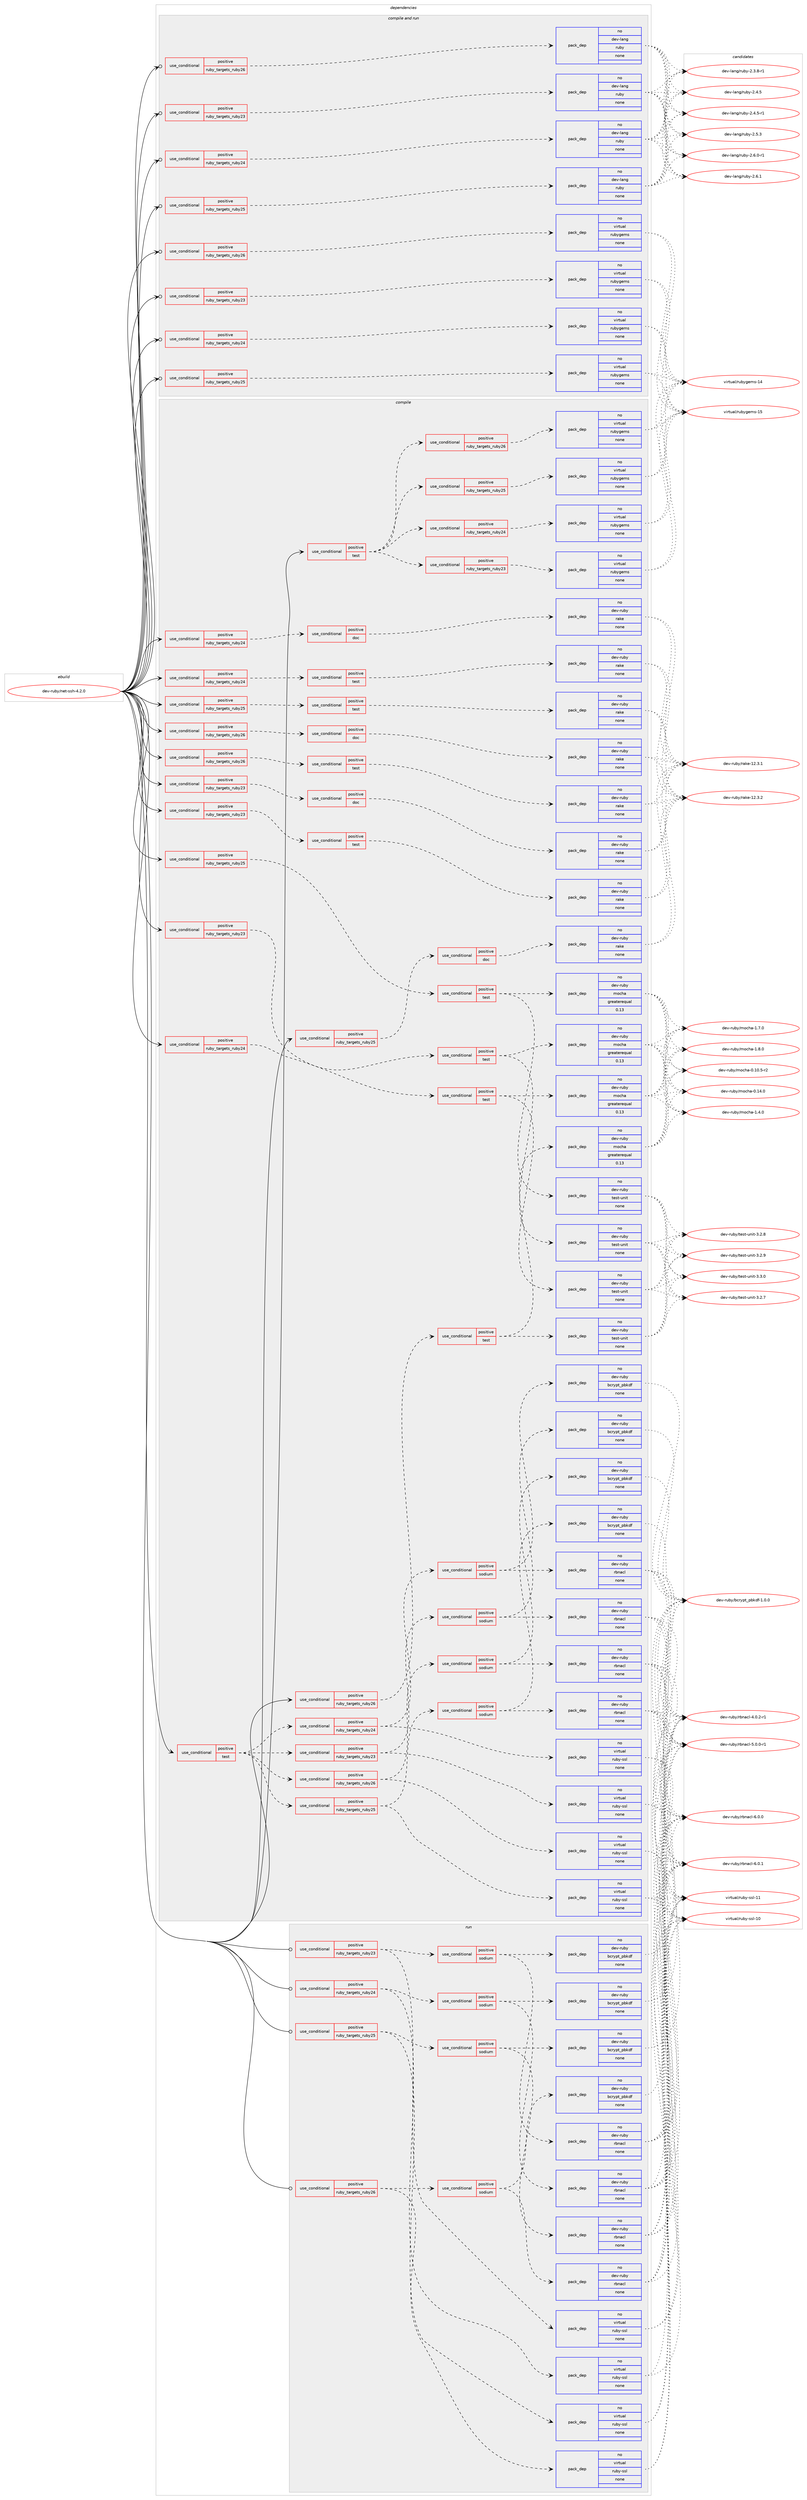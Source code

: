 digraph prolog {

# *************
# Graph options
# *************

newrank=true;
concentrate=true;
compound=true;
graph [rankdir=LR,fontname=Helvetica,fontsize=10,ranksep=1.5];#, ranksep=2.5, nodesep=0.2];
edge  [arrowhead=vee];
node  [fontname=Helvetica,fontsize=10];

# **********
# The ebuild
# **********

subgraph cluster_leftcol {
color=gray;
rank=same;
label=<<i>ebuild</i>>;
id [label="dev-ruby/net-ssh-4.2.0", color=red, width=4, href="../dev-ruby/net-ssh-4.2.0.svg"];
}

# ****************
# The dependencies
# ****************

subgraph cluster_midcol {
color=gray;
label=<<i>dependencies</i>>;
subgraph cluster_compile {
fillcolor="#eeeeee";
style=filled;
label=<<i>compile</i>>;
subgraph cond407277 {
dependency1507446 [label=<<TABLE BORDER="0" CELLBORDER="1" CELLSPACING="0" CELLPADDING="4"><TR><TD ROWSPAN="3" CELLPADDING="10">use_conditional</TD></TR><TR><TD>positive</TD></TR><TR><TD>ruby_targets_ruby23</TD></TR></TABLE>>, shape=none, color=red];
subgraph cond407278 {
dependency1507447 [label=<<TABLE BORDER="0" CELLBORDER="1" CELLSPACING="0" CELLPADDING="4"><TR><TD ROWSPAN="3" CELLPADDING="10">use_conditional</TD></TR><TR><TD>positive</TD></TR><TR><TD>doc</TD></TR></TABLE>>, shape=none, color=red];
subgraph pack1076672 {
dependency1507448 [label=<<TABLE BORDER="0" CELLBORDER="1" CELLSPACING="0" CELLPADDING="4" WIDTH="220"><TR><TD ROWSPAN="6" CELLPADDING="30">pack_dep</TD></TR><TR><TD WIDTH="110">no</TD></TR><TR><TD>dev-ruby</TD></TR><TR><TD>rake</TD></TR><TR><TD>none</TD></TR><TR><TD></TD></TR></TABLE>>, shape=none, color=blue];
}
dependency1507447:e -> dependency1507448:w [weight=20,style="dashed",arrowhead="vee"];
}
dependency1507446:e -> dependency1507447:w [weight=20,style="dashed",arrowhead="vee"];
}
id:e -> dependency1507446:w [weight=20,style="solid",arrowhead="vee"];
subgraph cond407279 {
dependency1507449 [label=<<TABLE BORDER="0" CELLBORDER="1" CELLSPACING="0" CELLPADDING="4"><TR><TD ROWSPAN="3" CELLPADDING="10">use_conditional</TD></TR><TR><TD>positive</TD></TR><TR><TD>ruby_targets_ruby23</TD></TR></TABLE>>, shape=none, color=red];
subgraph cond407280 {
dependency1507450 [label=<<TABLE BORDER="0" CELLBORDER="1" CELLSPACING="0" CELLPADDING="4"><TR><TD ROWSPAN="3" CELLPADDING="10">use_conditional</TD></TR><TR><TD>positive</TD></TR><TR><TD>test</TD></TR></TABLE>>, shape=none, color=red];
subgraph pack1076673 {
dependency1507451 [label=<<TABLE BORDER="0" CELLBORDER="1" CELLSPACING="0" CELLPADDING="4" WIDTH="220"><TR><TD ROWSPAN="6" CELLPADDING="30">pack_dep</TD></TR><TR><TD WIDTH="110">no</TD></TR><TR><TD>dev-ruby</TD></TR><TR><TD>rake</TD></TR><TR><TD>none</TD></TR><TR><TD></TD></TR></TABLE>>, shape=none, color=blue];
}
dependency1507450:e -> dependency1507451:w [weight=20,style="dashed",arrowhead="vee"];
}
dependency1507449:e -> dependency1507450:w [weight=20,style="dashed",arrowhead="vee"];
}
id:e -> dependency1507449:w [weight=20,style="solid",arrowhead="vee"];
subgraph cond407281 {
dependency1507452 [label=<<TABLE BORDER="0" CELLBORDER="1" CELLSPACING="0" CELLPADDING="4"><TR><TD ROWSPAN="3" CELLPADDING="10">use_conditional</TD></TR><TR><TD>positive</TD></TR><TR><TD>ruby_targets_ruby23</TD></TR></TABLE>>, shape=none, color=red];
subgraph cond407282 {
dependency1507453 [label=<<TABLE BORDER="0" CELLBORDER="1" CELLSPACING="0" CELLPADDING="4"><TR><TD ROWSPAN="3" CELLPADDING="10">use_conditional</TD></TR><TR><TD>positive</TD></TR><TR><TD>test</TD></TR></TABLE>>, shape=none, color=red];
subgraph pack1076674 {
dependency1507454 [label=<<TABLE BORDER="0" CELLBORDER="1" CELLSPACING="0" CELLPADDING="4" WIDTH="220"><TR><TD ROWSPAN="6" CELLPADDING="30">pack_dep</TD></TR><TR><TD WIDTH="110">no</TD></TR><TR><TD>dev-ruby</TD></TR><TR><TD>test-unit</TD></TR><TR><TD>none</TD></TR><TR><TD></TD></TR></TABLE>>, shape=none, color=blue];
}
dependency1507453:e -> dependency1507454:w [weight=20,style="dashed",arrowhead="vee"];
subgraph pack1076675 {
dependency1507455 [label=<<TABLE BORDER="0" CELLBORDER="1" CELLSPACING="0" CELLPADDING="4" WIDTH="220"><TR><TD ROWSPAN="6" CELLPADDING="30">pack_dep</TD></TR><TR><TD WIDTH="110">no</TD></TR><TR><TD>dev-ruby</TD></TR><TR><TD>mocha</TD></TR><TR><TD>greaterequal</TD></TR><TR><TD>0.13</TD></TR></TABLE>>, shape=none, color=blue];
}
dependency1507453:e -> dependency1507455:w [weight=20,style="dashed",arrowhead="vee"];
}
dependency1507452:e -> dependency1507453:w [weight=20,style="dashed",arrowhead="vee"];
}
id:e -> dependency1507452:w [weight=20,style="solid",arrowhead="vee"];
subgraph cond407283 {
dependency1507456 [label=<<TABLE BORDER="0" CELLBORDER="1" CELLSPACING="0" CELLPADDING="4"><TR><TD ROWSPAN="3" CELLPADDING="10">use_conditional</TD></TR><TR><TD>positive</TD></TR><TR><TD>ruby_targets_ruby24</TD></TR></TABLE>>, shape=none, color=red];
subgraph cond407284 {
dependency1507457 [label=<<TABLE BORDER="0" CELLBORDER="1" CELLSPACING="0" CELLPADDING="4"><TR><TD ROWSPAN="3" CELLPADDING="10">use_conditional</TD></TR><TR><TD>positive</TD></TR><TR><TD>doc</TD></TR></TABLE>>, shape=none, color=red];
subgraph pack1076676 {
dependency1507458 [label=<<TABLE BORDER="0" CELLBORDER="1" CELLSPACING="0" CELLPADDING="4" WIDTH="220"><TR><TD ROWSPAN="6" CELLPADDING="30">pack_dep</TD></TR><TR><TD WIDTH="110">no</TD></TR><TR><TD>dev-ruby</TD></TR><TR><TD>rake</TD></TR><TR><TD>none</TD></TR><TR><TD></TD></TR></TABLE>>, shape=none, color=blue];
}
dependency1507457:e -> dependency1507458:w [weight=20,style="dashed",arrowhead="vee"];
}
dependency1507456:e -> dependency1507457:w [weight=20,style="dashed",arrowhead="vee"];
}
id:e -> dependency1507456:w [weight=20,style="solid",arrowhead="vee"];
subgraph cond407285 {
dependency1507459 [label=<<TABLE BORDER="0" CELLBORDER="1" CELLSPACING="0" CELLPADDING="4"><TR><TD ROWSPAN="3" CELLPADDING="10">use_conditional</TD></TR><TR><TD>positive</TD></TR><TR><TD>ruby_targets_ruby24</TD></TR></TABLE>>, shape=none, color=red];
subgraph cond407286 {
dependency1507460 [label=<<TABLE BORDER="0" CELLBORDER="1" CELLSPACING="0" CELLPADDING="4"><TR><TD ROWSPAN="3" CELLPADDING="10">use_conditional</TD></TR><TR><TD>positive</TD></TR><TR><TD>test</TD></TR></TABLE>>, shape=none, color=red];
subgraph pack1076677 {
dependency1507461 [label=<<TABLE BORDER="0" CELLBORDER="1" CELLSPACING="0" CELLPADDING="4" WIDTH="220"><TR><TD ROWSPAN="6" CELLPADDING="30">pack_dep</TD></TR><TR><TD WIDTH="110">no</TD></TR><TR><TD>dev-ruby</TD></TR><TR><TD>rake</TD></TR><TR><TD>none</TD></TR><TR><TD></TD></TR></TABLE>>, shape=none, color=blue];
}
dependency1507460:e -> dependency1507461:w [weight=20,style="dashed",arrowhead="vee"];
}
dependency1507459:e -> dependency1507460:w [weight=20,style="dashed",arrowhead="vee"];
}
id:e -> dependency1507459:w [weight=20,style="solid",arrowhead="vee"];
subgraph cond407287 {
dependency1507462 [label=<<TABLE BORDER="0" CELLBORDER="1" CELLSPACING="0" CELLPADDING="4"><TR><TD ROWSPAN="3" CELLPADDING="10">use_conditional</TD></TR><TR><TD>positive</TD></TR><TR><TD>ruby_targets_ruby24</TD></TR></TABLE>>, shape=none, color=red];
subgraph cond407288 {
dependency1507463 [label=<<TABLE BORDER="0" CELLBORDER="1" CELLSPACING="0" CELLPADDING="4"><TR><TD ROWSPAN="3" CELLPADDING="10">use_conditional</TD></TR><TR><TD>positive</TD></TR><TR><TD>test</TD></TR></TABLE>>, shape=none, color=red];
subgraph pack1076678 {
dependency1507464 [label=<<TABLE BORDER="0" CELLBORDER="1" CELLSPACING="0" CELLPADDING="4" WIDTH="220"><TR><TD ROWSPAN="6" CELLPADDING="30">pack_dep</TD></TR><TR><TD WIDTH="110">no</TD></TR><TR><TD>dev-ruby</TD></TR><TR><TD>test-unit</TD></TR><TR><TD>none</TD></TR><TR><TD></TD></TR></TABLE>>, shape=none, color=blue];
}
dependency1507463:e -> dependency1507464:w [weight=20,style="dashed",arrowhead="vee"];
subgraph pack1076679 {
dependency1507465 [label=<<TABLE BORDER="0" CELLBORDER="1" CELLSPACING="0" CELLPADDING="4" WIDTH="220"><TR><TD ROWSPAN="6" CELLPADDING="30">pack_dep</TD></TR><TR><TD WIDTH="110">no</TD></TR><TR><TD>dev-ruby</TD></TR><TR><TD>mocha</TD></TR><TR><TD>greaterequal</TD></TR><TR><TD>0.13</TD></TR></TABLE>>, shape=none, color=blue];
}
dependency1507463:e -> dependency1507465:w [weight=20,style="dashed",arrowhead="vee"];
}
dependency1507462:e -> dependency1507463:w [weight=20,style="dashed",arrowhead="vee"];
}
id:e -> dependency1507462:w [weight=20,style="solid",arrowhead="vee"];
subgraph cond407289 {
dependency1507466 [label=<<TABLE BORDER="0" CELLBORDER="1" CELLSPACING="0" CELLPADDING="4"><TR><TD ROWSPAN="3" CELLPADDING="10">use_conditional</TD></TR><TR><TD>positive</TD></TR><TR><TD>ruby_targets_ruby25</TD></TR></TABLE>>, shape=none, color=red];
subgraph cond407290 {
dependency1507467 [label=<<TABLE BORDER="0" CELLBORDER="1" CELLSPACING="0" CELLPADDING="4"><TR><TD ROWSPAN="3" CELLPADDING="10">use_conditional</TD></TR><TR><TD>positive</TD></TR><TR><TD>doc</TD></TR></TABLE>>, shape=none, color=red];
subgraph pack1076680 {
dependency1507468 [label=<<TABLE BORDER="0" CELLBORDER="1" CELLSPACING="0" CELLPADDING="4" WIDTH="220"><TR><TD ROWSPAN="6" CELLPADDING="30">pack_dep</TD></TR><TR><TD WIDTH="110">no</TD></TR><TR><TD>dev-ruby</TD></TR><TR><TD>rake</TD></TR><TR><TD>none</TD></TR><TR><TD></TD></TR></TABLE>>, shape=none, color=blue];
}
dependency1507467:e -> dependency1507468:w [weight=20,style="dashed",arrowhead="vee"];
}
dependency1507466:e -> dependency1507467:w [weight=20,style="dashed",arrowhead="vee"];
}
id:e -> dependency1507466:w [weight=20,style="solid",arrowhead="vee"];
subgraph cond407291 {
dependency1507469 [label=<<TABLE BORDER="0" CELLBORDER="1" CELLSPACING="0" CELLPADDING="4"><TR><TD ROWSPAN="3" CELLPADDING="10">use_conditional</TD></TR><TR><TD>positive</TD></TR><TR><TD>ruby_targets_ruby25</TD></TR></TABLE>>, shape=none, color=red];
subgraph cond407292 {
dependency1507470 [label=<<TABLE BORDER="0" CELLBORDER="1" CELLSPACING="0" CELLPADDING="4"><TR><TD ROWSPAN="3" CELLPADDING="10">use_conditional</TD></TR><TR><TD>positive</TD></TR><TR><TD>test</TD></TR></TABLE>>, shape=none, color=red];
subgraph pack1076681 {
dependency1507471 [label=<<TABLE BORDER="0" CELLBORDER="1" CELLSPACING="0" CELLPADDING="4" WIDTH="220"><TR><TD ROWSPAN="6" CELLPADDING="30">pack_dep</TD></TR><TR><TD WIDTH="110">no</TD></TR><TR><TD>dev-ruby</TD></TR><TR><TD>rake</TD></TR><TR><TD>none</TD></TR><TR><TD></TD></TR></TABLE>>, shape=none, color=blue];
}
dependency1507470:e -> dependency1507471:w [weight=20,style="dashed",arrowhead="vee"];
}
dependency1507469:e -> dependency1507470:w [weight=20,style="dashed",arrowhead="vee"];
}
id:e -> dependency1507469:w [weight=20,style="solid",arrowhead="vee"];
subgraph cond407293 {
dependency1507472 [label=<<TABLE BORDER="0" CELLBORDER="1" CELLSPACING="0" CELLPADDING="4"><TR><TD ROWSPAN="3" CELLPADDING="10">use_conditional</TD></TR><TR><TD>positive</TD></TR><TR><TD>ruby_targets_ruby25</TD></TR></TABLE>>, shape=none, color=red];
subgraph cond407294 {
dependency1507473 [label=<<TABLE BORDER="0" CELLBORDER="1" CELLSPACING="0" CELLPADDING="4"><TR><TD ROWSPAN="3" CELLPADDING="10">use_conditional</TD></TR><TR><TD>positive</TD></TR><TR><TD>test</TD></TR></TABLE>>, shape=none, color=red];
subgraph pack1076682 {
dependency1507474 [label=<<TABLE BORDER="0" CELLBORDER="1" CELLSPACING="0" CELLPADDING="4" WIDTH="220"><TR><TD ROWSPAN="6" CELLPADDING="30">pack_dep</TD></TR><TR><TD WIDTH="110">no</TD></TR><TR><TD>dev-ruby</TD></TR><TR><TD>test-unit</TD></TR><TR><TD>none</TD></TR><TR><TD></TD></TR></TABLE>>, shape=none, color=blue];
}
dependency1507473:e -> dependency1507474:w [weight=20,style="dashed",arrowhead="vee"];
subgraph pack1076683 {
dependency1507475 [label=<<TABLE BORDER="0" CELLBORDER="1" CELLSPACING="0" CELLPADDING="4" WIDTH="220"><TR><TD ROWSPAN="6" CELLPADDING="30">pack_dep</TD></TR><TR><TD WIDTH="110">no</TD></TR><TR><TD>dev-ruby</TD></TR><TR><TD>mocha</TD></TR><TR><TD>greaterequal</TD></TR><TR><TD>0.13</TD></TR></TABLE>>, shape=none, color=blue];
}
dependency1507473:e -> dependency1507475:w [weight=20,style="dashed",arrowhead="vee"];
}
dependency1507472:e -> dependency1507473:w [weight=20,style="dashed",arrowhead="vee"];
}
id:e -> dependency1507472:w [weight=20,style="solid",arrowhead="vee"];
subgraph cond407295 {
dependency1507476 [label=<<TABLE BORDER="0" CELLBORDER="1" CELLSPACING="0" CELLPADDING="4"><TR><TD ROWSPAN="3" CELLPADDING="10">use_conditional</TD></TR><TR><TD>positive</TD></TR><TR><TD>ruby_targets_ruby26</TD></TR></TABLE>>, shape=none, color=red];
subgraph cond407296 {
dependency1507477 [label=<<TABLE BORDER="0" CELLBORDER="1" CELLSPACING="0" CELLPADDING="4"><TR><TD ROWSPAN="3" CELLPADDING="10">use_conditional</TD></TR><TR><TD>positive</TD></TR><TR><TD>doc</TD></TR></TABLE>>, shape=none, color=red];
subgraph pack1076684 {
dependency1507478 [label=<<TABLE BORDER="0" CELLBORDER="1" CELLSPACING="0" CELLPADDING="4" WIDTH="220"><TR><TD ROWSPAN="6" CELLPADDING="30">pack_dep</TD></TR><TR><TD WIDTH="110">no</TD></TR><TR><TD>dev-ruby</TD></TR><TR><TD>rake</TD></TR><TR><TD>none</TD></TR><TR><TD></TD></TR></TABLE>>, shape=none, color=blue];
}
dependency1507477:e -> dependency1507478:w [weight=20,style="dashed",arrowhead="vee"];
}
dependency1507476:e -> dependency1507477:w [weight=20,style="dashed",arrowhead="vee"];
}
id:e -> dependency1507476:w [weight=20,style="solid",arrowhead="vee"];
subgraph cond407297 {
dependency1507479 [label=<<TABLE BORDER="0" CELLBORDER="1" CELLSPACING="0" CELLPADDING="4"><TR><TD ROWSPAN="3" CELLPADDING="10">use_conditional</TD></TR><TR><TD>positive</TD></TR><TR><TD>ruby_targets_ruby26</TD></TR></TABLE>>, shape=none, color=red];
subgraph cond407298 {
dependency1507480 [label=<<TABLE BORDER="0" CELLBORDER="1" CELLSPACING="0" CELLPADDING="4"><TR><TD ROWSPAN="3" CELLPADDING="10">use_conditional</TD></TR><TR><TD>positive</TD></TR><TR><TD>test</TD></TR></TABLE>>, shape=none, color=red];
subgraph pack1076685 {
dependency1507481 [label=<<TABLE BORDER="0" CELLBORDER="1" CELLSPACING="0" CELLPADDING="4" WIDTH="220"><TR><TD ROWSPAN="6" CELLPADDING="30">pack_dep</TD></TR><TR><TD WIDTH="110">no</TD></TR><TR><TD>dev-ruby</TD></TR><TR><TD>rake</TD></TR><TR><TD>none</TD></TR><TR><TD></TD></TR></TABLE>>, shape=none, color=blue];
}
dependency1507480:e -> dependency1507481:w [weight=20,style="dashed",arrowhead="vee"];
}
dependency1507479:e -> dependency1507480:w [weight=20,style="dashed",arrowhead="vee"];
}
id:e -> dependency1507479:w [weight=20,style="solid",arrowhead="vee"];
subgraph cond407299 {
dependency1507482 [label=<<TABLE BORDER="0" CELLBORDER="1" CELLSPACING="0" CELLPADDING="4"><TR><TD ROWSPAN="3" CELLPADDING="10">use_conditional</TD></TR><TR><TD>positive</TD></TR><TR><TD>ruby_targets_ruby26</TD></TR></TABLE>>, shape=none, color=red];
subgraph cond407300 {
dependency1507483 [label=<<TABLE BORDER="0" CELLBORDER="1" CELLSPACING="0" CELLPADDING="4"><TR><TD ROWSPAN="3" CELLPADDING="10">use_conditional</TD></TR><TR><TD>positive</TD></TR><TR><TD>test</TD></TR></TABLE>>, shape=none, color=red];
subgraph pack1076686 {
dependency1507484 [label=<<TABLE BORDER="0" CELLBORDER="1" CELLSPACING="0" CELLPADDING="4" WIDTH="220"><TR><TD ROWSPAN="6" CELLPADDING="30">pack_dep</TD></TR><TR><TD WIDTH="110">no</TD></TR><TR><TD>dev-ruby</TD></TR><TR><TD>test-unit</TD></TR><TR><TD>none</TD></TR><TR><TD></TD></TR></TABLE>>, shape=none, color=blue];
}
dependency1507483:e -> dependency1507484:w [weight=20,style="dashed",arrowhead="vee"];
subgraph pack1076687 {
dependency1507485 [label=<<TABLE BORDER="0" CELLBORDER="1" CELLSPACING="0" CELLPADDING="4" WIDTH="220"><TR><TD ROWSPAN="6" CELLPADDING="30">pack_dep</TD></TR><TR><TD WIDTH="110">no</TD></TR><TR><TD>dev-ruby</TD></TR><TR><TD>mocha</TD></TR><TR><TD>greaterequal</TD></TR><TR><TD>0.13</TD></TR></TABLE>>, shape=none, color=blue];
}
dependency1507483:e -> dependency1507485:w [weight=20,style="dashed",arrowhead="vee"];
}
dependency1507482:e -> dependency1507483:w [weight=20,style="dashed",arrowhead="vee"];
}
id:e -> dependency1507482:w [weight=20,style="solid",arrowhead="vee"];
subgraph cond407301 {
dependency1507486 [label=<<TABLE BORDER="0" CELLBORDER="1" CELLSPACING="0" CELLPADDING="4"><TR><TD ROWSPAN="3" CELLPADDING="10">use_conditional</TD></TR><TR><TD>positive</TD></TR><TR><TD>test</TD></TR></TABLE>>, shape=none, color=red];
subgraph cond407302 {
dependency1507487 [label=<<TABLE BORDER="0" CELLBORDER="1" CELLSPACING="0" CELLPADDING="4"><TR><TD ROWSPAN="3" CELLPADDING="10">use_conditional</TD></TR><TR><TD>positive</TD></TR><TR><TD>ruby_targets_ruby23</TD></TR></TABLE>>, shape=none, color=red];
subgraph pack1076688 {
dependency1507488 [label=<<TABLE BORDER="0" CELLBORDER="1" CELLSPACING="0" CELLPADDING="4" WIDTH="220"><TR><TD ROWSPAN="6" CELLPADDING="30">pack_dep</TD></TR><TR><TD WIDTH="110">no</TD></TR><TR><TD>virtual</TD></TR><TR><TD>ruby-ssl</TD></TR><TR><TD>none</TD></TR><TR><TD></TD></TR></TABLE>>, shape=none, color=blue];
}
dependency1507487:e -> dependency1507488:w [weight=20,style="dashed",arrowhead="vee"];
subgraph cond407303 {
dependency1507489 [label=<<TABLE BORDER="0" CELLBORDER="1" CELLSPACING="0" CELLPADDING="4"><TR><TD ROWSPAN="3" CELLPADDING="10">use_conditional</TD></TR><TR><TD>positive</TD></TR><TR><TD>sodium</TD></TR></TABLE>>, shape=none, color=red];
subgraph pack1076689 {
dependency1507490 [label=<<TABLE BORDER="0" CELLBORDER="1" CELLSPACING="0" CELLPADDING="4" WIDTH="220"><TR><TD ROWSPAN="6" CELLPADDING="30">pack_dep</TD></TR><TR><TD WIDTH="110">no</TD></TR><TR><TD>dev-ruby</TD></TR><TR><TD>rbnacl</TD></TR><TR><TD>none</TD></TR><TR><TD></TD></TR></TABLE>>, shape=none, color=blue];
}
dependency1507489:e -> dependency1507490:w [weight=20,style="dashed",arrowhead="vee"];
subgraph pack1076690 {
dependency1507491 [label=<<TABLE BORDER="0" CELLBORDER="1" CELLSPACING="0" CELLPADDING="4" WIDTH="220"><TR><TD ROWSPAN="6" CELLPADDING="30">pack_dep</TD></TR><TR><TD WIDTH="110">no</TD></TR><TR><TD>dev-ruby</TD></TR><TR><TD>bcrypt_pbkdf</TD></TR><TR><TD>none</TD></TR><TR><TD></TD></TR></TABLE>>, shape=none, color=blue];
}
dependency1507489:e -> dependency1507491:w [weight=20,style="dashed",arrowhead="vee"];
}
dependency1507487:e -> dependency1507489:w [weight=20,style="dashed",arrowhead="vee"];
}
dependency1507486:e -> dependency1507487:w [weight=20,style="dashed",arrowhead="vee"];
subgraph cond407304 {
dependency1507492 [label=<<TABLE BORDER="0" CELLBORDER="1" CELLSPACING="0" CELLPADDING="4"><TR><TD ROWSPAN="3" CELLPADDING="10">use_conditional</TD></TR><TR><TD>positive</TD></TR><TR><TD>ruby_targets_ruby24</TD></TR></TABLE>>, shape=none, color=red];
subgraph pack1076691 {
dependency1507493 [label=<<TABLE BORDER="0" CELLBORDER="1" CELLSPACING="0" CELLPADDING="4" WIDTH="220"><TR><TD ROWSPAN="6" CELLPADDING="30">pack_dep</TD></TR><TR><TD WIDTH="110">no</TD></TR><TR><TD>virtual</TD></TR><TR><TD>ruby-ssl</TD></TR><TR><TD>none</TD></TR><TR><TD></TD></TR></TABLE>>, shape=none, color=blue];
}
dependency1507492:e -> dependency1507493:w [weight=20,style="dashed",arrowhead="vee"];
subgraph cond407305 {
dependency1507494 [label=<<TABLE BORDER="0" CELLBORDER="1" CELLSPACING="0" CELLPADDING="4"><TR><TD ROWSPAN="3" CELLPADDING="10">use_conditional</TD></TR><TR><TD>positive</TD></TR><TR><TD>sodium</TD></TR></TABLE>>, shape=none, color=red];
subgraph pack1076692 {
dependency1507495 [label=<<TABLE BORDER="0" CELLBORDER="1" CELLSPACING="0" CELLPADDING="4" WIDTH="220"><TR><TD ROWSPAN="6" CELLPADDING="30">pack_dep</TD></TR><TR><TD WIDTH="110">no</TD></TR><TR><TD>dev-ruby</TD></TR><TR><TD>rbnacl</TD></TR><TR><TD>none</TD></TR><TR><TD></TD></TR></TABLE>>, shape=none, color=blue];
}
dependency1507494:e -> dependency1507495:w [weight=20,style="dashed",arrowhead="vee"];
subgraph pack1076693 {
dependency1507496 [label=<<TABLE BORDER="0" CELLBORDER="1" CELLSPACING="0" CELLPADDING="4" WIDTH="220"><TR><TD ROWSPAN="6" CELLPADDING="30">pack_dep</TD></TR><TR><TD WIDTH="110">no</TD></TR><TR><TD>dev-ruby</TD></TR><TR><TD>bcrypt_pbkdf</TD></TR><TR><TD>none</TD></TR><TR><TD></TD></TR></TABLE>>, shape=none, color=blue];
}
dependency1507494:e -> dependency1507496:w [weight=20,style="dashed",arrowhead="vee"];
}
dependency1507492:e -> dependency1507494:w [weight=20,style="dashed",arrowhead="vee"];
}
dependency1507486:e -> dependency1507492:w [weight=20,style="dashed",arrowhead="vee"];
subgraph cond407306 {
dependency1507497 [label=<<TABLE BORDER="0" CELLBORDER="1" CELLSPACING="0" CELLPADDING="4"><TR><TD ROWSPAN="3" CELLPADDING="10">use_conditional</TD></TR><TR><TD>positive</TD></TR><TR><TD>ruby_targets_ruby25</TD></TR></TABLE>>, shape=none, color=red];
subgraph pack1076694 {
dependency1507498 [label=<<TABLE BORDER="0" CELLBORDER="1" CELLSPACING="0" CELLPADDING="4" WIDTH="220"><TR><TD ROWSPAN="6" CELLPADDING="30">pack_dep</TD></TR><TR><TD WIDTH="110">no</TD></TR><TR><TD>virtual</TD></TR><TR><TD>ruby-ssl</TD></TR><TR><TD>none</TD></TR><TR><TD></TD></TR></TABLE>>, shape=none, color=blue];
}
dependency1507497:e -> dependency1507498:w [weight=20,style="dashed",arrowhead="vee"];
subgraph cond407307 {
dependency1507499 [label=<<TABLE BORDER="0" CELLBORDER="1" CELLSPACING="0" CELLPADDING="4"><TR><TD ROWSPAN="3" CELLPADDING="10">use_conditional</TD></TR><TR><TD>positive</TD></TR><TR><TD>sodium</TD></TR></TABLE>>, shape=none, color=red];
subgraph pack1076695 {
dependency1507500 [label=<<TABLE BORDER="0" CELLBORDER="1" CELLSPACING="0" CELLPADDING="4" WIDTH="220"><TR><TD ROWSPAN="6" CELLPADDING="30">pack_dep</TD></TR><TR><TD WIDTH="110">no</TD></TR><TR><TD>dev-ruby</TD></TR><TR><TD>rbnacl</TD></TR><TR><TD>none</TD></TR><TR><TD></TD></TR></TABLE>>, shape=none, color=blue];
}
dependency1507499:e -> dependency1507500:w [weight=20,style="dashed",arrowhead="vee"];
subgraph pack1076696 {
dependency1507501 [label=<<TABLE BORDER="0" CELLBORDER="1" CELLSPACING="0" CELLPADDING="4" WIDTH="220"><TR><TD ROWSPAN="6" CELLPADDING="30">pack_dep</TD></TR><TR><TD WIDTH="110">no</TD></TR><TR><TD>dev-ruby</TD></TR><TR><TD>bcrypt_pbkdf</TD></TR><TR><TD>none</TD></TR><TR><TD></TD></TR></TABLE>>, shape=none, color=blue];
}
dependency1507499:e -> dependency1507501:w [weight=20,style="dashed",arrowhead="vee"];
}
dependency1507497:e -> dependency1507499:w [weight=20,style="dashed",arrowhead="vee"];
}
dependency1507486:e -> dependency1507497:w [weight=20,style="dashed",arrowhead="vee"];
subgraph cond407308 {
dependency1507502 [label=<<TABLE BORDER="0" CELLBORDER="1" CELLSPACING="0" CELLPADDING="4"><TR><TD ROWSPAN="3" CELLPADDING="10">use_conditional</TD></TR><TR><TD>positive</TD></TR><TR><TD>ruby_targets_ruby26</TD></TR></TABLE>>, shape=none, color=red];
subgraph pack1076697 {
dependency1507503 [label=<<TABLE BORDER="0" CELLBORDER="1" CELLSPACING="0" CELLPADDING="4" WIDTH="220"><TR><TD ROWSPAN="6" CELLPADDING="30">pack_dep</TD></TR><TR><TD WIDTH="110">no</TD></TR><TR><TD>virtual</TD></TR><TR><TD>ruby-ssl</TD></TR><TR><TD>none</TD></TR><TR><TD></TD></TR></TABLE>>, shape=none, color=blue];
}
dependency1507502:e -> dependency1507503:w [weight=20,style="dashed",arrowhead="vee"];
subgraph cond407309 {
dependency1507504 [label=<<TABLE BORDER="0" CELLBORDER="1" CELLSPACING="0" CELLPADDING="4"><TR><TD ROWSPAN="3" CELLPADDING="10">use_conditional</TD></TR><TR><TD>positive</TD></TR><TR><TD>sodium</TD></TR></TABLE>>, shape=none, color=red];
subgraph pack1076698 {
dependency1507505 [label=<<TABLE BORDER="0" CELLBORDER="1" CELLSPACING="0" CELLPADDING="4" WIDTH="220"><TR><TD ROWSPAN="6" CELLPADDING="30">pack_dep</TD></TR><TR><TD WIDTH="110">no</TD></TR><TR><TD>dev-ruby</TD></TR><TR><TD>rbnacl</TD></TR><TR><TD>none</TD></TR><TR><TD></TD></TR></TABLE>>, shape=none, color=blue];
}
dependency1507504:e -> dependency1507505:w [weight=20,style="dashed",arrowhead="vee"];
subgraph pack1076699 {
dependency1507506 [label=<<TABLE BORDER="0" CELLBORDER="1" CELLSPACING="0" CELLPADDING="4" WIDTH="220"><TR><TD ROWSPAN="6" CELLPADDING="30">pack_dep</TD></TR><TR><TD WIDTH="110">no</TD></TR><TR><TD>dev-ruby</TD></TR><TR><TD>bcrypt_pbkdf</TD></TR><TR><TD>none</TD></TR><TR><TD></TD></TR></TABLE>>, shape=none, color=blue];
}
dependency1507504:e -> dependency1507506:w [weight=20,style="dashed",arrowhead="vee"];
}
dependency1507502:e -> dependency1507504:w [weight=20,style="dashed",arrowhead="vee"];
}
dependency1507486:e -> dependency1507502:w [weight=20,style="dashed",arrowhead="vee"];
}
id:e -> dependency1507486:w [weight=20,style="solid",arrowhead="vee"];
subgraph cond407310 {
dependency1507507 [label=<<TABLE BORDER="0" CELLBORDER="1" CELLSPACING="0" CELLPADDING="4"><TR><TD ROWSPAN="3" CELLPADDING="10">use_conditional</TD></TR><TR><TD>positive</TD></TR><TR><TD>test</TD></TR></TABLE>>, shape=none, color=red];
subgraph cond407311 {
dependency1507508 [label=<<TABLE BORDER="0" CELLBORDER="1" CELLSPACING="0" CELLPADDING="4"><TR><TD ROWSPAN="3" CELLPADDING="10">use_conditional</TD></TR><TR><TD>positive</TD></TR><TR><TD>ruby_targets_ruby23</TD></TR></TABLE>>, shape=none, color=red];
subgraph pack1076700 {
dependency1507509 [label=<<TABLE BORDER="0" CELLBORDER="1" CELLSPACING="0" CELLPADDING="4" WIDTH="220"><TR><TD ROWSPAN="6" CELLPADDING="30">pack_dep</TD></TR><TR><TD WIDTH="110">no</TD></TR><TR><TD>virtual</TD></TR><TR><TD>rubygems</TD></TR><TR><TD>none</TD></TR><TR><TD></TD></TR></TABLE>>, shape=none, color=blue];
}
dependency1507508:e -> dependency1507509:w [weight=20,style="dashed",arrowhead="vee"];
}
dependency1507507:e -> dependency1507508:w [weight=20,style="dashed",arrowhead="vee"];
subgraph cond407312 {
dependency1507510 [label=<<TABLE BORDER="0" CELLBORDER="1" CELLSPACING="0" CELLPADDING="4"><TR><TD ROWSPAN="3" CELLPADDING="10">use_conditional</TD></TR><TR><TD>positive</TD></TR><TR><TD>ruby_targets_ruby24</TD></TR></TABLE>>, shape=none, color=red];
subgraph pack1076701 {
dependency1507511 [label=<<TABLE BORDER="0" CELLBORDER="1" CELLSPACING="0" CELLPADDING="4" WIDTH="220"><TR><TD ROWSPAN="6" CELLPADDING="30">pack_dep</TD></TR><TR><TD WIDTH="110">no</TD></TR><TR><TD>virtual</TD></TR><TR><TD>rubygems</TD></TR><TR><TD>none</TD></TR><TR><TD></TD></TR></TABLE>>, shape=none, color=blue];
}
dependency1507510:e -> dependency1507511:w [weight=20,style="dashed",arrowhead="vee"];
}
dependency1507507:e -> dependency1507510:w [weight=20,style="dashed",arrowhead="vee"];
subgraph cond407313 {
dependency1507512 [label=<<TABLE BORDER="0" CELLBORDER="1" CELLSPACING="0" CELLPADDING="4"><TR><TD ROWSPAN="3" CELLPADDING="10">use_conditional</TD></TR><TR><TD>positive</TD></TR><TR><TD>ruby_targets_ruby25</TD></TR></TABLE>>, shape=none, color=red];
subgraph pack1076702 {
dependency1507513 [label=<<TABLE BORDER="0" CELLBORDER="1" CELLSPACING="0" CELLPADDING="4" WIDTH="220"><TR><TD ROWSPAN="6" CELLPADDING="30">pack_dep</TD></TR><TR><TD WIDTH="110">no</TD></TR><TR><TD>virtual</TD></TR><TR><TD>rubygems</TD></TR><TR><TD>none</TD></TR><TR><TD></TD></TR></TABLE>>, shape=none, color=blue];
}
dependency1507512:e -> dependency1507513:w [weight=20,style="dashed",arrowhead="vee"];
}
dependency1507507:e -> dependency1507512:w [weight=20,style="dashed",arrowhead="vee"];
subgraph cond407314 {
dependency1507514 [label=<<TABLE BORDER="0" CELLBORDER="1" CELLSPACING="0" CELLPADDING="4"><TR><TD ROWSPAN="3" CELLPADDING="10">use_conditional</TD></TR><TR><TD>positive</TD></TR><TR><TD>ruby_targets_ruby26</TD></TR></TABLE>>, shape=none, color=red];
subgraph pack1076703 {
dependency1507515 [label=<<TABLE BORDER="0" CELLBORDER="1" CELLSPACING="0" CELLPADDING="4" WIDTH="220"><TR><TD ROWSPAN="6" CELLPADDING="30">pack_dep</TD></TR><TR><TD WIDTH="110">no</TD></TR><TR><TD>virtual</TD></TR><TR><TD>rubygems</TD></TR><TR><TD>none</TD></TR><TR><TD></TD></TR></TABLE>>, shape=none, color=blue];
}
dependency1507514:e -> dependency1507515:w [weight=20,style="dashed",arrowhead="vee"];
}
dependency1507507:e -> dependency1507514:w [weight=20,style="dashed",arrowhead="vee"];
}
id:e -> dependency1507507:w [weight=20,style="solid",arrowhead="vee"];
}
subgraph cluster_compileandrun {
fillcolor="#eeeeee";
style=filled;
label=<<i>compile and run</i>>;
subgraph cond407315 {
dependency1507516 [label=<<TABLE BORDER="0" CELLBORDER="1" CELLSPACING="0" CELLPADDING="4"><TR><TD ROWSPAN="3" CELLPADDING="10">use_conditional</TD></TR><TR><TD>positive</TD></TR><TR><TD>ruby_targets_ruby23</TD></TR></TABLE>>, shape=none, color=red];
subgraph pack1076704 {
dependency1507517 [label=<<TABLE BORDER="0" CELLBORDER="1" CELLSPACING="0" CELLPADDING="4" WIDTH="220"><TR><TD ROWSPAN="6" CELLPADDING="30">pack_dep</TD></TR><TR><TD WIDTH="110">no</TD></TR><TR><TD>dev-lang</TD></TR><TR><TD>ruby</TD></TR><TR><TD>none</TD></TR><TR><TD></TD></TR></TABLE>>, shape=none, color=blue];
}
dependency1507516:e -> dependency1507517:w [weight=20,style="dashed",arrowhead="vee"];
}
id:e -> dependency1507516:w [weight=20,style="solid",arrowhead="odotvee"];
subgraph cond407316 {
dependency1507518 [label=<<TABLE BORDER="0" CELLBORDER="1" CELLSPACING="0" CELLPADDING="4"><TR><TD ROWSPAN="3" CELLPADDING="10">use_conditional</TD></TR><TR><TD>positive</TD></TR><TR><TD>ruby_targets_ruby23</TD></TR></TABLE>>, shape=none, color=red];
subgraph pack1076705 {
dependency1507519 [label=<<TABLE BORDER="0" CELLBORDER="1" CELLSPACING="0" CELLPADDING="4" WIDTH="220"><TR><TD ROWSPAN="6" CELLPADDING="30">pack_dep</TD></TR><TR><TD WIDTH="110">no</TD></TR><TR><TD>virtual</TD></TR><TR><TD>rubygems</TD></TR><TR><TD>none</TD></TR><TR><TD></TD></TR></TABLE>>, shape=none, color=blue];
}
dependency1507518:e -> dependency1507519:w [weight=20,style="dashed",arrowhead="vee"];
}
id:e -> dependency1507518:w [weight=20,style="solid",arrowhead="odotvee"];
subgraph cond407317 {
dependency1507520 [label=<<TABLE BORDER="0" CELLBORDER="1" CELLSPACING="0" CELLPADDING="4"><TR><TD ROWSPAN="3" CELLPADDING="10">use_conditional</TD></TR><TR><TD>positive</TD></TR><TR><TD>ruby_targets_ruby24</TD></TR></TABLE>>, shape=none, color=red];
subgraph pack1076706 {
dependency1507521 [label=<<TABLE BORDER="0" CELLBORDER="1" CELLSPACING="0" CELLPADDING="4" WIDTH="220"><TR><TD ROWSPAN="6" CELLPADDING="30">pack_dep</TD></TR><TR><TD WIDTH="110">no</TD></TR><TR><TD>dev-lang</TD></TR><TR><TD>ruby</TD></TR><TR><TD>none</TD></TR><TR><TD></TD></TR></TABLE>>, shape=none, color=blue];
}
dependency1507520:e -> dependency1507521:w [weight=20,style="dashed",arrowhead="vee"];
}
id:e -> dependency1507520:w [weight=20,style="solid",arrowhead="odotvee"];
subgraph cond407318 {
dependency1507522 [label=<<TABLE BORDER="0" CELLBORDER="1" CELLSPACING="0" CELLPADDING="4"><TR><TD ROWSPAN="3" CELLPADDING="10">use_conditional</TD></TR><TR><TD>positive</TD></TR><TR><TD>ruby_targets_ruby24</TD></TR></TABLE>>, shape=none, color=red];
subgraph pack1076707 {
dependency1507523 [label=<<TABLE BORDER="0" CELLBORDER="1" CELLSPACING="0" CELLPADDING="4" WIDTH="220"><TR><TD ROWSPAN="6" CELLPADDING="30">pack_dep</TD></TR><TR><TD WIDTH="110">no</TD></TR><TR><TD>virtual</TD></TR><TR><TD>rubygems</TD></TR><TR><TD>none</TD></TR><TR><TD></TD></TR></TABLE>>, shape=none, color=blue];
}
dependency1507522:e -> dependency1507523:w [weight=20,style="dashed",arrowhead="vee"];
}
id:e -> dependency1507522:w [weight=20,style="solid",arrowhead="odotvee"];
subgraph cond407319 {
dependency1507524 [label=<<TABLE BORDER="0" CELLBORDER="1" CELLSPACING="0" CELLPADDING="4"><TR><TD ROWSPAN="3" CELLPADDING="10">use_conditional</TD></TR><TR><TD>positive</TD></TR><TR><TD>ruby_targets_ruby25</TD></TR></TABLE>>, shape=none, color=red];
subgraph pack1076708 {
dependency1507525 [label=<<TABLE BORDER="0" CELLBORDER="1" CELLSPACING="0" CELLPADDING="4" WIDTH="220"><TR><TD ROWSPAN="6" CELLPADDING="30">pack_dep</TD></TR><TR><TD WIDTH="110">no</TD></TR><TR><TD>dev-lang</TD></TR><TR><TD>ruby</TD></TR><TR><TD>none</TD></TR><TR><TD></TD></TR></TABLE>>, shape=none, color=blue];
}
dependency1507524:e -> dependency1507525:w [weight=20,style="dashed",arrowhead="vee"];
}
id:e -> dependency1507524:w [weight=20,style="solid",arrowhead="odotvee"];
subgraph cond407320 {
dependency1507526 [label=<<TABLE BORDER="0" CELLBORDER="1" CELLSPACING="0" CELLPADDING="4"><TR><TD ROWSPAN="3" CELLPADDING="10">use_conditional</TD></TR><TR><TD>positive</TD></TR><TR><TD>ruby_targets_ruby25</TD></TR></TABLE>>, shape=none, color=red];
subgraph pack1076709 {
dependency1507527 [label=<<TABLE BORDER="0" CELLBORDER="1" CELLSPACING="0" CELLPADDING="4" WIDTH="220"><TR><TD ROWSPAN="6" CELLPADDING="30">pack_dep</TD></TR><TR><TD WIDTH="110">no</TD></TR><TR><TD>virtual</TD></TR><TR><TD>rubygems</TD></TR><TR><TD>none</TD></TR><TR><TD></TD></TR></TABLE>>, shape=none, color=blue];
}
dependency1507526:e -> dependency1507527:w [weight=20,style="dashed",arrowhead="vee"];
}
id:e -> dependency1507526:w [weight=20,style="solid",arrowhead="odotvee"];
subgraph cond407321 {
dependency1507528 [label=<<TABLE BORDER="0" CELLBORDER="1" CELLSPACING="0" CELLPADDING="4"><TR><TD ROWSPAN="3" CELLPADDING="10">use_conditional</TD></TR><TR><TD>positive</TD></TR><TR><TD>ruby_targets_ruby26</TD></TR></TABLE>>, shape=none, color=red];
subgraph pack1076710 {
dependency1507529 [label=<<TABLE BORDER="0" CELLBORDER="1" CELLSPACING="0" CELLPADDING="4" WIDTH="220"><TR><TD ROWSPAN="6" CELLPADDING="30">pack_dep</TD></TR><TR><TD WIDTH="110">no</TD></TR><TR><TD>dev-lang</TD></TR><TR><TD>ruby</TD></TR><TR><TD>none</TD></TR><TR><TD></TD></TR></TABLE>>, shape=none, color=blue];
}
dependency1507528:e -> dependency1507529:w [weight=20,style="dashed",arrowhead="vee"];
}
id:e -> dependency1507528:w [weight=20,style="solid",arrowhead="odotvee"];
subgraph cond407322 {
dependency1507530 [label=<<TABLE BORDER="0" CELLBORDER="1" CELLSPACING="0" CELLPADDING="4"><TR><TD ROWSPAN="3" CELLPADDING="10">use_conditional</TD></TR><TR><TD>positive</TD></TR><TR><TD>ruby_targets_ruby26</TD></TR></TABLE>>, shape=none, color=red];
subgraph pack1076711 {
dependency1507531 [label=<<TABLE BORDER="0" CELLBORDER="1" CELLSPACING="0" CELLPADDING="4" WIDTH="220"><TR><TD ROWSPAN="6" CELLPADDING="30">pack_dep</TD></TR><TR><TD WIDTH="110">no</TD></TR><TR><TD>virtual</TD></TR><TR><TD>rubygems</TD></TR><TR><TD>none</TD></TR><TR><TD></TD></TR></TABLE>>, shape=none, color=blue];
}
dependency1507530:e -> dependency1507531:w [weight=20,style="dashed",arrowhead="vee"];
}
id:e -> dependency1507530:w [weight=20,style="solid",arrowhead="odotvee"];
}
subgraph cluster_run {
fillcolor="#eeeeee";
style=filled;
label=<<i>run</i>>;
subgraph cond407323 {
dependency1507532 [label=<<TABLE BORDER="0" CELLBORDER="1" CELLSPACING="0" CELLPADDING="4"><TR><TD ROWSPAN="3" CELLPADDING="10">use_conditional</TD></TR><TR><TD>positive</TD></TR><TR><TD>ruby_targets_ruby23</TD></TR></TABLE>>, shape=none, color=red];
subgraph pack1076712 {
dependency1507533 [label=<<TABLE BORDER="0" CELLBORDER="1" CELLSPACING="0" CELLPADDING="4" WIDTH="220"><TR><TD ROWSPAN="6" CELLPADDING="30">pack_dep</TD></TR><TR><TD WIDTH="110">no</TD></TR><TR><TD>virtual</TD></TR><TR><TD>ruby-ssl</TD></TR><TR><TD>none</TD></TR><TR><TD></TD></TR></TABLE>>, shape=none, color=blue];
}
dependency1507532:e -> dependency1507533:w [weight=20,style="dashed",arrowhead="vee"];
subgraph cond407324 {
dependency1507534 [label=<<TABLE BORDER="0" CELLBORDER="1" CELLSPACING="0" CELLPADDING="4"><TR><TD ROWSPAN="3" CELLPADDING="10">use_conditional</TD></TR><TR><TD>positive</TD></TR><TR><TD>sodium</TD></TR></TABLE>>, shape=none, color=red];
subgraph pack1076713 {
dependency1507535 [label=<<TABLE BORDER="0" CELLBORDER="1" CELLSPACING="0" CELLPADDING="4" WIDTH="220"><TR><TD ROWSPAN="6" CELLPADDING="30">pack_dep</TD></TR><TR><TD WIDTH="110">no</TD></TR><TR><TD>dev-ruby</TD></TR><TR><TD>rbnacl</TD></TR><TR><TD>none</TD></TR><TR><TD></TD></TR></TABLE>>, shape=none, color=blue];
}
dependency1507534:e -> dependency1507535:w [weight=20,style="dashed",arrowhead="vee"];
subgraph pack1076714 {
dependency1507536 [label=<<TABLE BORDER="0" CELLBORDER="1" CELLSPACING="0" CELLPADDING="4" WIDTH="220"><TR><TD ROWSPAN="6" CELLPADDING="30">pack_dep</TD></TR><TR><TD WIDTH="110">no</TD></TR><TR><TD>dev-ruby</TD></TR><TR><TD>bcrypt_pbkdf</TD></TR><TR><TD>none</TD></TR><TR><TD></TD></TR></TABLE>>, shape=none, color=blue];
}
dependency1507534:e -> dependency1507536:w [weight=20,style="dashed",arrowhead="vee"];
}
dependency1507532:e -> dependency1507534:w [weight=20,style="dashed",arrowhead="vee"];
}
id:e -> dependency1507532:w [weight=20,style="solid",arrowhead="odot"];
subgraph cond407325 {
dependency1507537 [label=<<TABLE BORDER="0" CELLBORDER="1" CELLSPACING="0" CELLPADDING="4"><TR><TD ROWSPAN="3" CELLPADDING="10">use_conditional</TD></TR><TR><TD>positive</TD></TR><TR><TD>ruby_targets_ruby24</TD></TR></TABLE>>, shape=none, color=red];
subgraph pack1076715 {
dependency1507538 [label=<<TABLE BORDER="0" CELLBORDER="1" CELLSPACING="0" CELLPADDING="4" WIDTH="220"><TR><TD ROWSPAN="6" CELLPADDING="30">pack_dep</TD></TR><TR><TD WIDTH="110">no</TD></TR><TR><TD>virtual</TD></TR><TR><TD>ruby-ssl</TD></TR><TR><TD>none</TD></TR><TR><TD></TD></TR></TABLE>>, shape=none, color=blue];
}
dependency1507537:e -> dependency1507538:w [weight=20,style="dashed",arrowhead="vee"];
subgraph cond407326 {
dependency1507539 [label=<<TABLE BORDER="0" CELLBORDER="1" CELLSPACING="0" CELLPADDING="4"><TR><TD ROWSPAN="3" CELLPADDING="10">use_conditional</TD></TR><TR><TD>positive</TD></TR><TR><TD>sodium</TD></TR></TABLE>>, shape=none, color=red];
subgraph pack1076716 {
dependency1507540 [label=<<TABLE BORDER="0" CELLBORDER="1" CELLSPACING="0" CELLPADDING="4" WIDTH="220"><TR><TD ROWSPAN="6" CELLPADDING="30">pack_dep</TD></TR><TR><TD WIDTH="110">no</TD></TR><TR><TD>dev-ruby</TD></TR><TR><TD>rbnacl</TD></TR><TR><TD>none</TD></TR><TR><TD></TD></TR></TABLE>>, shape=none, color=blue];
}
dependency1507539:e -> dependency1507540:w [weight=20,style="dashed",arrowhead="vee"];
subgraph pack1076717 {
dependency1507541 [label=<<TABLE BORDER="0" CELLBORDER="1" CELLSPACING="0" CELLPADDING="4" WIDTH="220"><TR><TD ROWSPAN="6" CELLPADDING="30">pack_dep</TD></TR><TR><TD WIDTH="110">no</TD></TR><TR><TD>dev-ruby</TD></TR><TR><TD>bcrypt_pbkdf</TD></TR><TR><TD>none</TD></TR><TR><TD></TD></TR></TABLE>>, shape=none, color=blue];
}
dependency1507539:e -> dependency1507541:w [weight=20,style="dashed",arrowhead="vee"];
}
dependency1507537:e -> dependency1507539:w [weight=20,style="dashed",arrowhead="vee"];
}
id:e -> dependency1507537:w [weight=20,style="solid",arrowhead="odot"];
subgraph cond407327 {
dependency1507542 [label=<<TABLE BORDER="0" CELLBORDER="1" CELLSPACING="0" CELLPADDING="4"><TR><TD ROWSPAN="3" CELLPADDING="10">use_conditional</TD></TR><TR><TD>positive</TD></TR><TR><TD>ruby_targets_ruby25</TD></TR></TABLE>>, shape=none, color=red];
subgraph pack1076718 {
dependency1507543 [label=<<TABLE BORDER="0" CELLBORDER="1" CELLSPACING="0" CELLPADDING="4" WIDTH="220"><TR><TD ROWSPAN="6" CELLPADDING="30">pack_dep</TD></TR><TR><TD WIDTH="110">no</TD></TR><TR><TD>virtual</TD></TR><TR><TD>ruby-ssl</TD></TR><TR><TD>none</TD></TR><TR><TD></TD></TR></TABLE>>, shape=none, color=blue];
}
dependency1507542:e -> dependency1507543:w [weight=20,style="dashed",arrowhead="vee"];
subgraph cond407328 {
dependency1507544 [label=<<TABLE BORDER="0" CELLBORDER="1" CELLSPACING="0" CELLPADDING="4"><TR><TD ROWSPAN="3" CELLPADDING="10">use_conditional</TD></TR><TR><TD>positive</TD></TR><TR><TD>sodium</TD></TR></TABLE>>, shape=none, color=red];
subgraph pack1076719 {
dependency1507545 [label=<<TABLE BORDER="0" CELLBORDER="1" CELLSPACING="0" CELLPADDING="4" WIDTH="220"><TR><TD ROWSPAN="6" CELLPADDING="30">pack_dep</TD></TR><TR><TD WIDTH="110">no</TD></TR><TR><TD>dev-ruby</TD></TR><TR><TD>rbnacl</TD></TR><TR><TD>none</TD></TR><TR><TD></TD></TR></TABLE>>, shape=none, color=blue];
}
dependency1507544:e -> dependency1507545:w [weight=20,style="dashed",arrowhead="vee"];
subgraph pack1076720 {
dependency1507546 [label=<<TABLE BORDER="0" CELLBORDER="1" CELLSPACING="0" CELLPADDING="4" WIDTH="220"><TR><TD ROWSPAN="6" CELLPADDING="30">pack_dep</TD></TR><TR><TD WIDTH="110">no</TD></TR><TR><TD>dev-ruby</TD></TR><TR><TD>bcrypt_pbkdf</TD></TR><TR><TD>none</TD></TR><TR><TD></TD></TR></TABLE>>, shape=none, color=blue];
}
dependency1507544:e -> dependency1507546:w [weight=20,style="dashed",arrowhead="vee"];
}
dependency1507542:e -> dependency1507544:w [weight=20,style="dashed",arrowhead="vee"];
}
id:e -> dependency1507542:w [weight=20,style="solid",arrowhead="odot"];
subgraph cond407329 {
dependency1507547 [label=<<TABLE BORDER="0" CELLBORDER="1" CELLSPACING="0" CELLPADDING="4"><TR><TD ROWSPAN="3" CELLPADDING="10">use_conditional</TD></TR><TR><TD>positive</TD></TR><TR><TD>ruby_targets_ruby26</TD></TR></TABLE>>, shape=none, color=red];
subgraph pack1076721 {
dependency1507548 [label=<<TABLE BORDER="0" CELLBORDER="1" CELLSPACING="0" CELLPADDING="4" WIDTH="220"><TR><TD ROWSPAN="6" CELLPADDING="30">pack_dep</TD></TR><TR><TD WIDTH="110">no</TD></TR><TR><TD>virtual</TD></TR><TR><TD>ruby-ssl</TD></TR><TR><TD>none</TD></TR><TR><TD></TD></TR></TABLE>>, shape=none, color=blue];
}
dependency1507547:e -> dependency1507548:w [weight=20,style="dashed",arrowhead="vee"];
subgraph cond407330 {
dependency1507549 [label=<<TABLE BORDER="0" CELLBORDER="1" CELLSPACING="0" CELLPADDING="4"><TR><TD ROWSPAN="3" CELLPADDING="10">use_conditional</TD></TR><TR><TD>positive</TD></TR><TR><TD>sodium</TD></TR></TABLE>>, shape=none, color=red];
subgraph pack1076722 {
dependency1507550 [label=<<TABLE BORDER="0" CELLBORDER="1" CELLSPACING="0" CELLPADDING="4" WIDTH="220"><TR><TD ROWSPAN="6" CELLPADDING="30">pack_dep</TD></TR><TR><TD WIDTH="110">no</TD></TR><TR><TD>dev-ruby</TD></TR><TR><TD>rbnacl</TD></TR><TR><TD>none</TD></TR><TR><TD></TD></TR></TABLE>>, shape=none, color=blue];
}
dependency1507549:e -> dependency1507550:w [weight=20,style="dashed",arrowhead="vee"];
subgraph pack1076723 {
dependency1507551 [label=<<TABLE BORDER="0" CELLBORDER="1" CELLSPACING="0" CELLPADDING="4" WIDTH="220"><TR><TD ROWSPAN="6" CELLPADDING="30">pack_dep</TD></TR><TR><TD WIDTH="110">no</TD></TR><TR><TD>dev-ruby</TD></TR><TR><TD>bcrypt_pbkdf</TD></TR><TR><TD>none</TD></TR><TR><TD></TD></TR></TABLE>>, shape=none, color=blue];
}
dependency1507549:e -> dependency1507551:w [weight=20,style="dashed",arrowhead="vee"];
}
dependency1507547:e -> dependency1507549:w [weight=20,style="dashed",arrowhead="vee"];
}
id:e -> dependency1507547:w [weight=20,style="solid",arrowhead="odot"];
}
}

# **************
# The candidates
# **************

subgraph cluster_choices {
rank=same;
color=gray;
label=<<i>candidates</i>>;

subgraph choice1076672 {
color=black;
nodesep=1;
choice1001011184511411798121471149710710145495046514649 [label="dev-ruby/rake-12.3.1", color=red, width=4,href="../dev-ruby/rake-12.3.1.svg"];
choice1001011184511411798121471149710710145495046514650 [label="dev-ruby/rake-12.3.2", color=red, width=4,href="../dev-ruby/rake-12.3.2.svg"];
dependency1507448:e -> choice1001011184511411798121471149710710145495046514649:w [style=dotted,weight="100"];
dependency1507448:e -> choice1001011184511411798121471149710710145495046514650:w [style=dotted,weight="100"];
}
subgraph choice1076673 {
color=black;
nodesep=1;
choice1001011184511411798121471149710710145495046514649 [label="dev-ruby/rake-12.3.1", color=red, width=4,href="../dev-ruby/rake-12.3.1.svg"];
choice1001011184511411798121471149710710145495046514650 [label="dev-ruby/rake-12.3.2", color=red, width=4,href="../dev-ruby/rake-12.3.2.svg"];
dependency1507451:e -> choice1001011184511411798121471149710710145495046514649:w [style=dotted,weight="100"];
dependency1507451:e -> choice1001011184511411798121471149710710145495046514650:w [style=dotted,weight="100"];
}
subgraph choice1076674 {
color=black;
nodesep=1;
choice10010111845114117981214711610111511645117110105116455146504655 [label="dev-ruby/test-unit-3.2.7", color=red, width=4,href="../dev-ruby/test-unit-3.2.7.svg"];
choice10010111845114117981214711610111511645117110105116455146504656 [label="dev-ruby/test-unit-3.2.8", color=red, width=4,href="../dev-ruby/test-unit-3.2.8.svg"];
choice10010111845114117981214711610111511645117110105116455146504657 [label="dev-ruby/test-unit-3.2.9", color=red, width=4,href="../dev-ruby/test-unit-3.2.9.svg"];
choice10010111845114117981214711610111511645117110105116455146514648 [label="dev-ruby/test-unit-3.3.0", color=red, width=4,href="../dev-ruby/test-unit-3.3.0.svg"];
dependency1507454:e -> choice10010111845114117981214711610111511645117110105116455146504655:w [style=dotted,weight="100"];
dependency1507454:e -> choice10010111845114117981214711610111511645117110105116455146504656:w [style=dotted,weight="100"];
dependency1507454:e -> choice10010111845114117981214711610111511645117110105116455146504657:w [style=dotted,weight="100"];
dependency1507454:e -> choice10010111845114117981214711610111511645117110105116455146514648:w [style=dotted,weight="100"];
}
subgraph choice1076675 {
color=black;
nodesep=1;
choice1001011184511411798121471091119910497454846494846534511450 [label="dev-ruby/mocha-0.10.5-r2", color=red, width=4,href="../dev-ruby/mocha-0.10.5-r2.svg"];
choice100101118451141179812147109111991049745484649524648 [label="dev-ruby/mocha-0.14.0", color=red, width=4,href="../dev-ruby/mocha-0.14.0.svg"];
choice1001011184511411798121471091119910497454946524648 [label="dev-ruby/mocha-1.4.0", color=red, width=4,href="../dev-ruby/mocha-1.4.0.svg"];
choice1001011184511411798121471091119910497454946554648 [label="dev-ruby/mocha-1.7.0", color=red, width=4,href="../dev-ruby/mocha-1.7.0.svg"];
choice1001011184511411798121471091119910497454946564648 [label="dev-ruby/mocha-1.8.0", color=red, width=4,href="../dev-ruby/mocha-1.8.0.svg"];
dependency1507455:e -> choice1001011184511411798121471091119910497454846494846534511450:w [style=dotted,weight="100"];
dependency1507455:e -> choice100101118451141179812147109111991049745484649524648:w [style=dotted,weight="100"];
dependency1507455:e -> choice1001011184511411798121471091119910497454946524648:w [style=dotted,weight="100"];
dependency1507455:e -> choice1001011184511411798121471091119910497454946554648:w [style=dotted,weight="100"];
dependency1507455:e -> choice1001011184511411798121471091119910497454946564648:w [style=dotted,weight="100"];
}
subgraph choice1076676 {
color=black;
nodesep=1;
choice1001011184511411798121471149710710145495046514649 [label="dev-ruby/rake-12.3.1", color=red, width=4,href="../dev-ruby/rake-12.3.1.svg"];
choice1001011184511411798121471149710710145495046514650 [label="dev-ruby/rake-12.3.2", color=red, width=4,href="../dev-ruby/rake-12.3.2.svg"];
dependency1507458:e -> choice1001011184511411798121471149710710145495046514649:w [style=dotted,weight="100"];
dependency1507458:e -> choice1001011184511411798121471149710710145495046514650:w [style=dotted,weight="100"];
}
subgraph choice1076677 {
color=black;
nodesep=1;
choice1001011184511411798121471149710710145495046514649 [label="dev-ruby/rake-12.3.1", color=red, width=4,href="../dev-ruby/rake-12.3.1.svg"];
choice1001011184511411798121471149710710145495046514650 [label="dev-ruby/rake-12.3.2", color=red, width=4,href="../dev-ruby/rake-12.3.2.svg"];
dependency1507461:e -> choice1001011184511411798121471149710710145495046514649:w [style=dotted,weight="100"];
dependency1507461:e -> choice1001011184511411798121471149710710145495046514650:w [style=dotted,weight="100"];
}
subgraph choice1076678 {
color=black;
nodesep=1;
choice10010111845114117981214711610111511645117110105116455146504655 [label="dev-ruby/test-unit-3.2.7", color=red, width=4,href="../dev-ruby/test-unit-3.2.7.svg"];
choice10010111845114117981214711610111511645117110105116455146504656 [label="dev-ruby/test-unit-3.2.8", color=red, width=4,href="../dev-ruby/test-unit-3.2.8.svg"];
choice10010111845114117981214711610111511645117110105116455146504657 [label="dev-ruby/test-unit-3.2.9", color=red, width=4,href="../dev-ruby/test-unit-3.2.9.svg"];
choice10010111845114117981214711610111511645117110105116455146514648 [label="dev-ruby/test-unit-3.3.0", color=red, width=4,href="../dev-ruby/test-unit-3.3.0.svg"];
dependency1507464:e -> choice10010111845114117981214711610111511645117110105116455146504655:w [style=dotted,weight="100"];
dependency1507464:e -> choice10010111845114117981214711610111511645117110105116455146504656:w [style=dotted,weight="100"];
dependency1507464:e -> choice10010111845114117981214711610111511645117110105116455146504657:w [style=dotted,weight="100"];
dependency1507464:e -> choice10010111845114117981214711610111511645117110105116455146514648:w [style=dotted,weight="100"];
}
subgraph choice1076679 {
color=black;
nodesep=1;
choice1001011184511411798121471091119910497454846494846534511450 [label="dev-ruby/mocha-0.10.5-r2", color=red, width=4,href="../dev-ruby/mocha-0.10.5-r2.svg"];
choice100101118451141179812147109111991049745484649524648 [label="dev-ruby/mocha-0.14.0", color=red, width=4,href="../dev-ruby/mocha-0.14.0.svg"];
choice1001011184511411798121471091119910497454946524648 [label="dev-ruby/mocha-1.4.0", color=red, width=4,href="../dev-ruby/mocha-1.4.0.svg"];
choice1001011184511411798121471091119910497454946554648 [label="dev-ruby/mocha-1.7.0", color=red, width=4,href="../dev-ruby/mocha-1.7.0.svg"];
choice1001011184511411798121471091119910497454946564648 [label="dev-ruby/mocha-1.8.0", color=red, width=4,href="../dev-ruby/mocha-1.8.0.svg"];
dependency1507465:e -> choice1001011184511411798121471091119910497454846494846534511450:w [style=dotted,weight="100"];
dependency1507465:e -> choice100101118451141179812147109111991049745484649524648:w [style=dotted,weight="100"];
dependency1507465:e -> choice1001011184511411798121471091119910497454946524648:w [style=dotted,weight="100"];
dependency1507465:e -> choice1001011184511411798121471091119910497454946554648:w [style=dotted,weight="100"];
dependency1507465:e -> choice1001011184511411798121471091119910497454946564648:w [style=dotted,weight="100"];
}
subgraph choice1076680 {
color=black;
nodesep=1;
choice1001011184511411798121471149710710145495046514649 [label="dev-ruby/rake-12.3.1", color=red, width=4,href="../dev-ruby/rake-12.3.1.svg"];
choice1001011184511411798121471149710710145495046514650 [label="dev-ruby/rake-12.3.2", color=red, width=4,href="../dev-ruby/rake-12.3.2.svg"];
dependency1507468:e -> choice1001011184511411798121471149710710145495046514649:w [style=dotted,weight="100"];
dependency1507468:e -> choice1001011184511411798121471149710710145495046514650:w [style=dotted,weight="100"];
}
subgraph choice1076681 {
color=black;
nodesep=1;
choice1001011184511411798121471149710710145495046514649 [label="dev-ruby/rake-12.3.1", color=red, width=4,href="../dev-ruby/rake-12.3.1.svg"];
choice1001011184511411798121471149710710145495046514650 [label="dev-ruby/rake-12.3.2", color=red, width=4,href="../dev-ruby/rake-12.3.2.svg"];
dependency1507471:e -> choice1001011184511411798121471149710710145495046514649:w [style=dotted,weight="100"];
dependency1507471:e -> choice1001011184511411798121471149710710145495046514650:w [style=dotted,weight="100"];
}
subgraph choice1076682 {
color=black;
nodesep=1;
choice10010111845114117981214711610111511645117110105116455146504655 [label="dev-ruby/test-unit-3.2.7", color=red, width=4,href="../dev-ruby/test-unit-3.2.7.svg"];
choice10010111845114117981214711610111511645117110105116455146504656 [label="dev-ruby/test-unit-3.2.8", color=red, width=4,href="../dev-ruby/test-unit-3.2.8.svg"];
choice10010111845114117981214711610111511645117110105116455146504657 [label="dev-ruby/test-unit-3.2.9", color=red, width=4,href="../dev-ruby/test-unit-3.2.9.svg"];
choice10010111845114117981214711610111511645117110105116455146514648 [label="dev-ruby/test-unit-3.3.0", color=red, width=4,href="../dev-ruby/test-unit-3.3.0.svg"];
dependency1507474:e -> choice10010111845114117981214711610111511645117110105116455146504655:w [style=dotted,weight="100"];
dependency1507474:e -> choice10010111845114117981214711610111511645117110105116455146504656:w [style=dotted,weight="100"];
dependency1507474:e -> choice10010111845114117981214711610111511645117110105116455146504657:w [style=dotted,weight="100"];
dependency1507474:e -> choice10010111845114117981214711610111511645117110105116455146514648:w [style=dotted,weight="100"];
}
subgraph choice1076683 {
color=black;
nodesep=1;
choice1001011184511411798121471091119910497454846494846534511450 [label="dev-ruby/mocha-0.10.5-r2", color=red, width=4,href="../dev-ruby/mocha-0.10.5-r2.svg"];
choice100101118451141179812147109111991049745484649524648 [label="dev-ruby/mocha-0.14.0", color=red, width=4,href="../dev-ruby/mocha-0.14.0.svg"];
choice1001011184511411798121471091119910497454946524648 [label="dev-ruby/mocha-1.4.0", color=red, width=4,href="../dev-ruby/mocha-1.4.0.svg"];
choice1001011184511411798121471091119910497454946554648 [label="dev-ruby/mocha-1.7.0", color=red, width=4,href="../dev-ruby/mocha-1.7.0.svg"];
choice1001011184511411798121471091119910497454946564648 [label="dev-ruby/mocha-1.8.0", color=red, width=4,href="../dev-ruby/mocha-1.8.0.svg"];
dependency1507475:e -> choice1001011184511411798121471091119910497454846494846534511450:w [style=dotted,weight="100"];
dependency1507475:e -> choice100101118451141179812147109111991049745484649524648:w [style=dotted,weight="100"];
dependency1507475:e -> choice1001011184511411798121471091119910497454946524648:w [style=dotted,weight="100"];
dependency1507475:e -> choice1001011184511411798121471091119910497454946554648:w [style=dotted,weight="100"];
dependency1507475:e -> choice1001011184511411798121471091119910497454946564648:w [style=dotted,weight="100"];
}
subgraph choice1076684 {
color=black;
nodesep=1;
choice1001011184511411798121471149710710145495046514649 [label="dev-ruby/rake-12.3.1", color=red, width=4,href="../dev-ruby/rake-12.3.1.svg"];
choice1001011184511411798121471149710710145495046514650 [label="dev-ruby/rake-12.3.2", color=red, width=4,href="../dev-ruby/rake-12.3.2.svg"];
dependency1507478:e -> choice1001011184511411798121471149710710145495046514649:w [style=dotted,weight="100"];
dependency1507478:e -> choice1001011184511411798121471149710710145495046514650:w [style=dotted,weight="100"];
}
subgraph choice1076685 {
color=black;
nodesep=1;
choice1001011184511411798121471149710710145495046514649 [label="dev-ruby/rake-12.3.1", color=red, width=4,href="../dev-ruby/rake-12.3.1.svg"];
choice1001011184511411798121471149710710145495046514650 [label="dev-ruby/rake-12.3.2", color=red, width=4,href="../dev-ruby/rake-12.3.2.svg"];
dependency1507481:e -> choice1001011184511411798121471149710710145495046514649:w [style=dotted,weight="100"];
dependency1507481:e -> choice1001011184511411798121471149710710145495046514650:w [style=dotted,weight="100"];
}
subgraph choice1076686 {
color=black;
nodesep=1;
choice10010111845114117981214711610111511645117110105116455146504655 [label="dev-ruby/test-unit-3.2.7", color=red, width=4,href="../dev-ruby/test-unit-3.2.7.svg"];
choice10010111845114117981214711610111511645117110105116455146504656 [label="dev-ruby/test-unit-3.2.8", color=red, width=4,href="../dev-ruby/test-unit-3.2.8.svg"];
choice10010111845114117981214711610111511645117110105116455146504657 [label="dev-ruby/test-unit-3.2.9", color=red, width=4,href="../dev-ruby/test-unit-3.2.9.svg"];
choice10010111845114117981214711610111511645117110105116455146514648 [label="dev-ruby/test-unit-3.3.0", color=red, width=4,href="../dev-ruby/test-unit-3.3.0.svg"];
dependency1507484:e -> choice10010111845114117981214711610111511645117110105116455146504655:w [style=dotted,weight="100"];
dependency1507484:e -> choice10010111845114117981214711610111511645117110105116455146504656:w [style=dotted,weight="100"];
dependency1507484:e -> choice10010111845114117981214711610111511645117110105116455146504657:w [style=dotted,weight="100"];
dependency1507484:e -> choice10010111845114117981214711610111511645117110105116455146514648:w [style=dotted,weight="100"];
}
subgraph choice1076687 {
color=black;
nodesep=1;
choice1001011184511411798121471091119910497454846494846534511450 [label="dev-ruby/mocha-0.10.5-r2", color=red, width=4,href="../dev-ruby/mocha-0.10.5-r2.svg"];
choice100101118451141179812147109111991049745484649524648 [label="dev-ruby/mocha-0.14.0", color=red, width=4,href="../dev-ruby/mocha-0.14.0.svg"];
choice1001011184511411798121471091119910497454946524648 [label="dev-ruby/mocha-1.4.0", color=red, width=4,href="../dev-ruby/mocha-1.4.0.svg"];
choice1001011184511411798121471091119910497454946554648 [label="dev-ruby/mocha-1.7.0", color=red, width=4,href="../dev-ruby/mocha-1.7.0.svg"];
choice1001011184511411798121471091119910497454946564648 [label="dev-ruby/mocha-1.8.0", color=red, width=4,href="../dev-ruby/mocha-1.8.0.svg"];
dependency1507485:e -> choice1001011184511411798121471091119910497454846494846534511450:w [style=dotted,weight="100"];
dependency1507485:e -> choice100101118451141179812147109111991049745484649524648:w [style=dotted,weight="100"];
dependency1507485:e -> choice1001011184511411798121471091119910497454946524648:w [style=dotted,weight="100"];
dependency1507485:e -> choice1001011184511411798121471091119910497454946554648:w [style=dotted,weight="100"];
dependency1507485:e -> choice1001011184511411798121471091119910497454946564648:w [style=dotted,weight="100"];
}
subgraph choice1076688 {
color=black;
nodesep=1;
choice11810511411611797108471141179812145115115108454948 [label="virtual/ruby-ssl-10", color=red, width=4,href="../virtual/ruby-ssl-10.svg"];
choice11810511411611797108471141179812145115115108454949 [label="virtual/ruby-ssl-11", color=red, width=4,href="../virtual/ruby-ssl-11.svg"];
dependency1507488:e -> choice11810511411611797108471141179812145115115108454948:w [style=dotted,weight="100"];
dependency1507488:e -> choice11810511411611797108471141179812145115115108454949:w [style=dotted,weight="100"];
}
subgraph choice1076689 {
color=black;
nodesep=1;
choice1001011184511411798121471149811097991084552464846504511449 [label="dev-ruby/rbnacl-4.0.2-r1", color=red, width=4,href="../dev-ruby/rbnacl-4.0.2-r1.svg"];
choice1001011184511411798121471149811097991084553464846484511449 [label="dev-ruby/rbnacl-5.0.0-r1", color=red, width=4,href="../dev-ruby/rbnacl-5.0.0-r1.svg"];
choice100101118451141179812147114981109799108455446484648 [label="dev-ruby/rbnacl-6.0.0", color=red, width=4,href="../dev-ruby/rbnacl-6.0.0.svg"];
choice100101118451141179812147114981109799108455446484649 [label="dev-ruby/rbnacl-6.0.1", color=red, width=4,href="../dev-ruby/rbnacl-6.0.1.svg"];
dependency1507490:e -> choice1001011184511411798121471149811097991084552464846504511449:w [style=dotted,weight="100"];
dependency1507490:e -> choice1001011184511411798121471149811097991084553464846484511449:w [style=dotted,weight="100"];
dependency1507490:e -> choice100101118451141179812147114981109799108455446484648:w [style=dotted,weight="100"];
dependency1507490:e -> choice100101118451141179812147114981109799108455446484649:w [style=dotted,weight="100"];
}
subgraph choice1076690 {
color=black;
nodesep=1;
choice10010111845114117981214798991141211121169511298107100102454946484648 [label="dev-ruby/bcrypt_pbkdf-1.0.0", color=red, width=4,href="../dev-ruby/bcrypt_pbkdf-1.0.0.svg"];
dependency1507491:e -> choice10010111845114117981214798991141211121169511298107100102454946484648:w [style=dotted,weight="100"];
}
subgraph choice1076691 {
color=black;
nodesep=1;
choice11810511411611797108471141179812145115115108454948 [label="virtual/ruby-ssl-10", color=red, width=4,href="../virtual/ruby-ssl-10.svg"];
choice11810511411611797108471141179812145115115108454949 [label="virtual/ruby-ssl-11", color=red, width=4,href="../virtual/ruby-ssl-11.svg"];
dependency1507493:e -> choice11810511411611797108471141179812145115115108454948:w [style=dotted,weight="100"];
dependency1507493:e -> choice11810511411611797108471141179812145115115108454949:w [style=dotted,weight="100"];
}
subgraph choice1076692 {
color=black;
nodesep=1;
choice1001011184511411798121471149811097991084552464846504511449 [label="dev-ruby/rbnacl-4.0.2-r1", color=red, width=4,href="../dev-ruby/rbnacl-4.0.2-r1.svg"];
choice1001011184511411798121471149811097991084553464846484511449 [label="dev-ruby/rbnacl-5.0.0-r1", color=red, width=4,href="../dev-ruby/rbnacl-5.0.0-r1.svg"];
choice100101118451141179812147114981109799108455446484648 [label="dev-ruby/rbnacl-6.0.0", color=red, width=4,href="../dev-ruby/rbnacl-6.0.0.svg"];
choice100101118451141179812147114981109799108455446484649 [label="dev-ruby/rbnacl-6.0.1", color=red, width=4,href="../dev-ruby/rbnacl-6.0.1.svg"];
dependency1507495:e -> choice1001011184511411798121471149811097991084552464846504511449:w [style=dotted,weight="100"];
dependency1507495:e -> choice1001011184511411798121471149811097991084553464846484511449:w [style=dotted,weight="100"];
dependency1507495:e -> choice100101118451141179812147114981109799108455446484648:w [style=dotted,weight="100"];
dependency1507495:e -> choice100101118451141179812147114981109799108455446484649:w [style=dotted,weight="100"];
}
subgraph choice1076693 {
color=black;
nodesep=1;
choice10010111845114117981214798991141211121169511298107100102454946484648 [label="dev-ruby/bcrypt_pbkdf-1.0.0", color=red, width=4,href="../dev-ruby/bcrypt_pbkdf-1.0.0.svg"];
dependency1507496:e -> choice10010111845114117981214798991141211121169511298107100102454946484648:w [style=dotted,weight="100"];
}
subgraph choice1076694 {
color=black;
nodesep=1;
choice11810511411611797108471141179812145115115108454948 [label="virtual/ruby-ssl-10", color=red, width=4,href="../virtual/ruby-ssl-10.svg"];
choice11810511411611797108471141179812145115115108454949 [label="virtual/ruby-ssl-11", color=red, width=4,href="../virtual/ruby-ssl-11.svg"];
dependency1507498:e -> choice11810511411611797108471141179812145115115108454948:w [style=dotted,weight="100"];
dependency1507498:e -> choice11810511411611797108471141179812145115115108454949:w [style=dotted,weight="100"];
}
subgraph choice1076695 {
color=black;
nodesep=1;
choice1001011184511411798121471149811097991084552464846504511449 [label="dev-ruby/rbnacl-4.0.2-r1", color=red, width=4,href="../dev-ruby/rbnacl-4.0.2-r1.svg"];
choice1001011184511411798121471149811097991084553464846484511449 [label="dev-ruby/rbnacl-5.0.0-r1", color=red, width=4,href="../dev-ruby/rbnacl-5.0.0-r1.svg"];
choice100101118451141179812147114981109799108455446484648 [label="dev-ruby/rbnacl-6.0.0", color=red, width=4,href="../dev-ruby/rbnacl-6.0.0.svg"];
choice100101118451141179812147114981109799108455446484649 [label="dev-ruby/rbnacl-6.0.1", color=red, width=4,href="../dev-ruby/rbnacl-6.0.1.svg"];
dependency1507500:e -> choice1001011184511411798121471149811097991084552464846504511449:w [style=dotted,weight="100"];
dependency1507500:e -> choice1001011184511411798121471149811097991084553464846484511449:w [style=dotted,weight="100"];
dependency1507500:e -> choice100101118451141179812147114981109799108455446484648:w [style=dotted,weight="100"];
dependency1507500:e -> choice100101118451141179812147114981109799108455446484649:w [style=dotted,weight="100"];
}
subgraph choice1076696 {
color=black;
nodesep=1;
choice10010111845114117981214798991141211121169511298107100102454946484648 [label="dev-ruby/bcrypt_pbkdf-1.0.0", color=red, width=4,href="../dev-ruby/bcrypt_pbkdf-1.0.0.svg"];
dependency1507501:e -> choice10010111845114117981214798991141211121169511298107100102454946484648:w [style=dotted,weight="100"];
}
subgraph choice1076697 {
color=black;
nodesep=1;
choice11810511411611797108471141179812145115115108454948 [label="virtual/ruby-ssl-10", color=red, width=4,href="../virtual/ruby-ssl-10.svg"];
choice11810511411611797108471141179812145115115108454949 [label="virtual/ruby-ssl-11", color=red, width=4,href="../virtual/ruby-ssl-11.svg"];
dependency1507503:e -> choice11810511411611797108471141179812145115115108454948:w [style=dotted,weight="100"];
dependency1507503:e -> choice11810511411611797108471141179812145115115108454949:w [style=dotted,weight="100"];
}
subgraph choice1076698 {
color=black;
nodesep=1;
choice1001011184511411798121471149811097991084552464846504511449 [label="dev-ruby/rbnacl-4.0.2-r1", color=red, width=4,href="../dev-ruby/rbnacl-4.0.2-r1.svg"];
choice1001011184511411798121471149811097991084553464846484511449 [label="dev-ruby/rbnacl-5.0.0-r1", color=red, width=4,href="../dev-ruby/rbnacl-5.0.0-r1.svg"];
choice100101118451141179812147114981109799108455446484648 [label="dev-ruby/rbnacl-6.0.0", color=red, width=4,href="../dev-ruby/rbnacl-6.0.0.svg"];
choice100101118451141179812147114981109799108455446484649 [label="dev-ruby/rbnacl-6.0.1", color=red, width=4,href="../dev-ruby/rbnacl-6.0.1.svg"];
dependency1507505:e -> choice1001011184511411798121471149811097991084552464846504511449:w [style=dotted,weight="100"];
dependency1507505:e -> choice1001011184511411798121471149811097991084553464846484511449:w [style=dotted,weight="100"];
dependency1507505:e -> choice100101118451141179812147114981109799108455446484648:w [style=dotted,weight="100"];
dependency1507505:e -> choice100101118451141179812147114981109799108455446484649:w [style=dotted,weight="100"];
}
subgraph choice1076699 {
color=black;
nodesep=1;
choice10010111845114117981214798991141211121169511298107100102454946484648 [label="dev-ruby/bcrypt_pbkdf-1.0.0", color=red, width=4,href="../dev-ruby/bcrypt_pbkdf-1.0.0.svg"];
dependency1507506:e -> choice10010111845114117981214798991141211121169511298107100102454946484648:w [style=dotted,weight="100"];
}
subgraph choice1076700 {
color=black;
nodesep=1;
choice118105114116117971084711411798121103101109115454952 [label="virtual/rubygems-14", color=red, width=4,href="../virtual/rubygems-14.svg"];
choice118105114116117971084711411798121103101109115454953 [label="virtual/rubygems-15", color=red, width=4,href="../virtual/rubygems-15.svg"];
dependency1507509:e -> choice118105114116117971084711411798121103101109115454952:w [style=dotted,weight="100"];
dependency1507509:e -> choice118105114116117971084711411798121103101109115454953:w [style=dotted,weight="100"];
}
subgraph choice1076701 {
color=black;
nodesep=1;
choice118105114116117971084711411798121103101109115454952 [label="virtual/rubygems-14", color=red, width=4,href="../virtual/rubygems-14.svg"];
choice118105114116117971084711411798121103101109115454953 [label="virtual/rubygems-15", color=red, width=4,href="../virtual/rubygems-15.svg"];
dependency1507511:e -> choice118105114116117971084711411798121103101109115454952:w [style=dotted,weight="100"];
dependency1507511:e -> choice118105114116117971084711411798121103101109115454953:w [style=dotted,weight="100"];
}
subgraph choice1076702 {
color=black;
nodesep=1;
choice118105114116117971084711411798121103101109115454952 [label="virtual/rubygems-14", color=red, width=4,href="../virtual/rubygems-14.svg"];
choice118105114116117971084711411798121103101109115454953 [label="virtual/rubygems-15", color=red, width=4,href="../virtual/rubygems-15.svg"];
dependency1507513:e -> choice118105114116117971084711411798121103101109115454952:w [style=dotted,weight="100"];
dependency1507513:e -> choice118105114116117971084711411798121103101109115454953:w [style=dotted,weight="100"];
}
subgraph choice1076703 {
color=black;
nodesep=1;
choice118105114116117971084711411798121103101109115454952 [label="virtual/rubygems-14", color=red, width=4,href="../virtual/rubygems-14.svg"];
choice118105114116117971084711411798121103101109115454953 [label="virtual/rubygems-15", color=red, width=4,href="../virtual/rubygems-15.svg"];
dependency1507515:e -> choice118105114116117971084711411798121103101109115454952:w [style=dotted,weight="100"];
dependency1507515:e -> choice118105114116117971084711411798121103101109115454953:w [style=dotted,weight="100"];
}
subgraph choice1076704 {
color=black;
nodesep=1;
choice100101118451089711010347114117981214550465146564511449 [label="dev-lang/ruby-2.3.8-r1", color=red, width=4,href="../dev-lang/ruby-2.3.8-r1.svg"];
choice10010111845108971101034711411798121455046524653 [label="dev-lang/ruby-2.4.5", color=red, width=4,href="../dev-lang/ruby-2.4.5.svg"];
choice100101118451089711010347114117981214550465246534511449 [label="dev-lang/ruby-2.4.5-r1", color=red, width=4,href="../dev-lang/ruby-2.4.5-r1.svg"];
choice10010111845108971101034711411798121455046534651 [label="dev-lang/ruby-2.5.3", color=red, width=4,href="../dev-lang/ruby-2.5.3.svg"];
choice100101118451089711010347114117981214550465446484511449 [label="dev-lang/ruby-2.6.0-r1", color=red, width=4,href="../dev-lang/ruby-2.6.0-r1.svg"];
choice10010111845108971101034711411798121455046544649 [label="dev-lang/ruby-2.6.1", color=red, width=4,href="../dev-lang/ruby-2.6.1.svg"];
dependency1507517:e -> choice100101118451089711010347114117981214550465146564511449:w [style=dotted,weight="100"];
dependency1507517:e -> choice10010111845108971101034711411798121455046524653:w [style=dotted,weight="100"];
dependency1507517:e -> choice100101118451089711010347114117981214550465246534511449:w [style=dotted,weight="100"];
dependency1507517:e -> choice10010111845108971101034711411798121455046534651:w [style=dotted,weight="100"];
dependency1507517:e -> choice100101118451089711010347114117981214550465446484511449:w [style=dotted,weight="100"];
dependency1507517:e -> choice10010111845108971101034711411798121455046544649:w [style=dotted,weight="100"];
}
subgraph choice1076705 {
color=black;
nodesep=1;
choice118105114116117971084711411798121103101109115454952 [label="virtual/rubygems-14", color=red, width=4,href="../virtual/rubygems-14.svg"];
choice118105114116117971084711411798121103101109115454953 [label="virtual/rubygems-15", color=red, width=4,href="../virtual/rubygems-15.svg"];
dependency1507519:e -> choice118105114116117971084711411798121103101109115454952:w [style=dotted,weight="100"];
dependency1507519:e -> choice118105114116117971084711411798121103101109115454953:w [style=dotted,weight="100"];
}
subgraph choice1076706 {
color=black;
nodesep=1;
choice100101118451089711010347114117981214550465146564511449 [label="dev-lang/ruby-2.3.8-r1", color=red, width=4,href="../dev-lang/ruby-2.3.8-r1.svg"];
choice10010111845108971101034711411798121455046524653 [label="dev-lang/ruby-2.4.5", color=red, width=4,href="../dev-lang/ruby-2.4.5.svg"];
choice100101118451089711010347114117981214550465246534511449 [label="dev-lang/ruby-2.4.5-r1", color=red, width=4,href="../dev-lang/ruby-2.4.5-r1.svg"];
choice10010111845108971101034711411798121455046534651 [label="dev-lang/ruby-2.5.3", color=red, width=4,href="../dev-lang/ruby-2.5.3.svg"];
choice100101118451089711010347114117981214550465446484511449 [label="dev-lang/ruby-2.6.0-r1", color=red, width=4,href="../dev-lang/ruby-2.6.0-r1.svg"];
choice10010111845108971101034711411798121455046544649 [label="dev-lang/ruby-2.6.1", color=red, width=4,href="../dev-lang/ruby-2.6.1.svg"];
dependency1507521:e -> choice100101118451089711010347114117981214550465146564511449:w [style=dotted,weight="100"];
dependency1507521:e -> choice10010111845108971101034711411798121455046524653:w [style=dotted,weight="100"];
dependency1507521:e -> choice100101118451089711010347114117981214550465246534511449:w [style=dotted,weight="100"];
dependency1507521:e -> choice10010111845108971101034711411798121455046534651:w [style=dotted,weight="100"];
dependency1507521:e -> choice100101118451089711010347114117981214550465446484511449:w [style=dotted,weight="100"];
dependency1507521:e -> choice10010111845108971101034711411798121455046544649:w [style=dotted,weight="100"];
}
subgraph choice1076707 {
color=black;
nodesep=1;
choice118105114116117971084711411798121103101109115454952 [label="virtual/rubygems-14", color=red, width=4,href="../virtual/rubygems-14.svg"];
choice118105114116117971084711411798121103101109115454953 [label="virtual/rubygems-15", color=red, width=4,href="../virtual/rubygems-15.svg"];
dependency1507523:e -> choice118105114116117971084711411798121103101109115454952:w [style=dotted,weight="100"];
dependency1507523:e -> choice118105114116117971084711411798121103101109115454953:w [style=dotted,weight="100"];
}
subgraph choice1076708 {
color=black;
nodesep=1;
choice100101118451089711010347114117981214550465146564511449 [label="dev-lang/ruby-2.3.8-r1", color=red, width=4,href="../dev-lang/ruby-2.3.8-r1.svg"];
choice10010111845108971101034711411798121455046524653 [label="dev-lang/ruby-2.4.5", color=red, width=4,href="../dev-lang/ruby-2.4.5.svg"];
choice100101118451089711010347114117981214550465246534511449 [label="dev-lang/ruby-2.4.5-r1", color=red, width=4,href="../dev-lang/ruby-2.4.5-r1.svg"];
choice10010111845108971101034711411798121455046534651 [label="dev-lang/ruby-2.5.3", color=red, width=4,href="../dev-lang/ruby-2.5.3.svg"];
choice100101118451089711010347114117981214550465446484511449 [label="dev-lang/ruby-2.6.0-r1", color=red, width=4,href="../dev-lang/ruby-2.6.0-r1.svg"];
choice10010111845108971101034711411798121455046544649 [label="dev-lang/ruby-2.6.1", color=red, width=4,href="../dev-lang/ruby-2.6.1.svg"];
dependency1507525:e -> choice100101118451089711010347114117981214550465146564511449:w [style=dotted,weight="100"];
dependency1507525:e -> choice10010111845108971101034711411798121455046524653:w [style=dotted,weight="100"];
dependency1507525:e -> choice100101118451089711010347114117981214550465246534511449:w [style=dotted,weight="100"];
dependency1507525:e -> choice10010111845108971101034711411798121455046534651:w [style=dotted,weight="100"];
dependency1507525:e -> choice100101118451089711010347114117981214550465446484511449:w [style=dotted,weight="100"];
dependency1507525:e -> choice10010111845108971101034711411798121455046544649:w [style=dotted,weight="100"];
}
subgraph choice1076709 {
color=black;
nodesep=1;
choice118105114116117971084711411798121103101109115454952 [label="virtual/rubygems-14", color=red, width=4,href="../virtual/rubygems-14.svg"];
choice118105114116117971084711411798121103101109115454953 [label="virtual/rubygems-15", color=red, width=4,href="../virtual/rubygems-15.svg"];
dependency1507527:e -> choice118105114116117971084711411798121103101109115454952:w [style=dotted,weight="100"];
dependency1507527:e -> choice118105114116117971084711411798121103101109115454953:w [style=dotted,weight="100"];
}
subgraph choice1076710 {
color=black;
nodesep=1;
choice100101118451089711010347114117981214550465146564511449 [label="dev-lang/ruby-2.3.8-r1", color=red, width=4,href="../dev-lang/ruby-2.3.8-r1.svg"];
choice10010111845108971101034711411798121455046524653 [label="dev-lang/ruby-2.4.5", color=red, width=4,href="../dev-lang/ruby-2.4.5.svg"];
choice100101118451089711010347114117981214550465246534511449 [label="dev-lang/ruby-2.4.5-r1", color=red, width=4,href="../dev-lang/ruby-2.4.5-r1.svg"];
choice10010111845108971101034711411798121455046534651 [label="dev-lang/ruby-2.5.3", color=red, width=4,href="../dev-lang/ruby-2.5.3.svg"];
choice100101118451089711010347114117981214550465446484511449 [label="dev-lang/ruby-2.6.0-r1", color=red, width=4,href="../dev-lang/ruby-2.6.0-r1.svg"];
choice10010111845108971101034711411798121455046544649 [label="dev-lang/ruby-2.6.1", color=red, width=4,href="../dev-lang/ruby-2.6.1.svg"];
dependency1507529:e -> choice100101118451089711010347114117981214550465146564511449:w [style=dotted,weight="100"];
dependency1507529:e -> choice10010111845108971101034711411798121455046524653:w [style=dotted,weight="100"];
dependency1507529:e -> choice100101118451089711010347114117981214550465246534511449:w [style=dotted,weight="100"];
dependency1507529:e -> choice10010111845108971101034711411798121455046534651:w [style=dotted,weight="100"];
dependency1507529:e -> choice100101118451089711010347114117981214550465446484511449:w [style=dotted,weight="100"];
dependency1507529:e -> choice10010111845108971101034711411798121455046544649:w [style=dotted,weight="100"];
}
subgraph choice1076711 {
color=black;
nodesep=1;
choice118105114116117971084711411798121103101109115454952 [label="virtual/rubygems-14", color=red, width=4,href="../virtual/rubygems-14.svg"];
choice118105114116117971084711411798121103101109115454953 [label="virtual/rubygems-15", color=red, width=4,href="../virtual/rubygems-15.svg"];
dependency1507531:e -> choice118105114116117971084711411798121103101109115454952:w [style=dotted,weight="100"];
dependency1507531:e -> choice118105114116117971084711411798121103101109115454953:w [style=dotted,weight="100"];
}
subgraph choice1076712 {
color=black;
nodesep=1;
choice11810511411611797108471141179812145115115108454948 [label="virtual/ruby-ssl-10", color=red, width=4,href="../virtual/ruby-ssl-10.svg"];
choice11810511411611797108471141179812145115115108454949 [label="virtual/ruby-ssl-11", color=red, width=4,href="../virtual/ruby-ssl-11.svg"];
dependency1507533:e -> choice11810511411611797108471141179812145115115108454948:w [style=dotted,weight="100"];
dependency1507533:e -> choice11810511411611797108471141179812145115115108454949:w [style=dotted,weight="100"];
}
subgraph choice1076713 {
color=black;
nodesep=1;
choice1001011184511411798121471149811097991084552464846504511449 [label="dev-ruby/rbnacl-4.0.2-r1", color=red, width=4,href="../dev-ruby/rbnacl-4.0.2-r1.svg"];
choice1001011184511411798121471149811097991084553464846484511449 [label="dev-ruby/rbnacl-5.0.0-r1", color=red, width=4,href="../dev-ruby/rbnacl-5.0.0-r1.svg"];
choice100101118451141179812147114981109799108455446484648 [label="dev-ruby/rbnacl-6.0.0", color=red, width=4,href="../dev-ruby/rbnacl-6.0.0.svg"];
choice100101118451141179812147114981109799108455446484649 [label="dev-ruby/rbnacl-6.0.1", color=red, width=4,href="../dev-ruby/rbnacl-6.0.1.svg"];
dependency1507535:e -> choice1001011184511411798121471149811097991084552464846504511449:w [style=dotted,weight="100"];
dependency1507535:e -> choice1001011184511411798121471149811097991084553464846484511449:w [style=dotted,weight="100"];
dependency1507535:e -> choice100101118451141179812147114981109799108455446484648:w [style=dotted,weight="100"];
dependency1507535:e -> choice100101118451141179812147114981109799108455446484649:w [style=dotted,weight="100"];
}
subgraph choice1076714 {
color=black;
nodesep=1;
choice10010111845114117981214798991141211121169511298107100102454946484648 [label="dev-ruby/bcrypt_pbkdf-1.0.0", color=red, width=4,href="../dev-ruby/bcrypt_pbkdf-1.0.0.svg"];
dependency1507536:e -> choice10010111845114117981214798991141211121169511298107100102454946484648:w [style=dotted,weight="100"];
}
subgraph choice1076715 {
color=black;
nodesep=1;
choice11810511411611797108471141179812145115115108454948 [label="virtual/ruby-ssl-10", color=red, width=4,href="../virtual/ruby-ssl-10.svg"];
choice11810511411611797108471141179812145115115108454949 [label="virtual/ruby-ssl-11", color=red, width=4,href="../virtual/ruby-ssl-11.svg"];
dependency1507538:e -> choice11810511411611797108471141179812145115115108454948:w [style=dotted,weight="100"];
dependency1507538:e -> choice11810511411611797108471141179812145115115108454949:w [style=dotted,weight="100"];
}
subgraph choice1076716 {
color=black;
nodesep=1;
choice1001011184511411798121471149811097991084552464846504511449 [label="dev-ruby/rbnacl-4.0.2-r1", color=red, width=4,href="../dev-ruby/rbnacl-4.0.2-r1.svg"];
choice1001011184511411798121471149811097991084553464846484511449 [label="dev-ruby/rbnacl-5.0.0-r1", color=red, width=4,href="../dev-ruby/rbnacl-5.0.0-r1.svg"];
choice100101118451141179812147114981109799108455446484648 [label="dev-ruby/rbnacl-6.0.0", color=red, width=4,href="../dev-ruby/rbnacl-6.0.0.svg"];
choice100101118451141179812147114981109799108455446484649 [label="dev-ruby/rbnacl-6.0.1", color=red, width=4,href="../dev-ruby/rbnacl-6.0.1.svg"];
dependency1507540:e -> choice1001011184511411798121471149811097991084552464846504511449:w [style=dotted,weight="100"];
dependency1507540:e -> choice1001011184511411798121471149811097991084553464846484511449:w [style=dotted,weight="100"];
dependency1507540:e -> choice100101118451141179812147114981109799108455446484648:w [style=dotted,weight="100"];
dependency1507540:e -> choice100101118451141179812147114981109799108455446484649:w [style=dotted,weight="100"];
}
subgraph choice1076717 {
color=black;
nodesep=1;
choice10010111845114117981214798991141211121169511298107100102454946484648 [label="dev-ruby/bcrypt_pbkdf-1.0.0", color=red, width=4,href="../dev-ruby/bcrypt_pbkdf-1.0.0.svg"];
dependency1507541:e -> choice10010111845114117981214798991141211121169511298107100102454946484648:w [style=dotted,weight="100"];
}
subgraph choice1076718 {
color=black;
nodesep=1;
choice11810511411611797108471141179812145115115108454948 [label="virtual/ruby-ssl-10", color=red, width=4,href="../virtual/ruby-ssl-10.svg"];
choice11810511411611797108471141179812145115115108454949 [label="virtual/ruby-ssl-11", color=red, width=4,href="../virtual/ruby-ssl-11.svg"];
dependency1507543:e -> choice11810511411611797108471141179812145115115108454948:w [style=dotted,weight="100"];
dependency1507543:e -> choice11810511411611797108471141179812145115115108454949:w [style=dotted,weight="100"];
}
subgraph choice1076719 {
color=black;
nodesep=1;
choice1001011184511411798121471149811097991084552464846504511449 [label="dev-ruby/rbnacl-4.0.2-r1", color=red, width=4,href="../dev-ruby/rbnacl-4.0.2-r1.svg"];
choice1001011184511411798121471149811097991084553464846484511449 [label="dev-ruby/rbnacl-5.0.0-r1", color=red, width=4,href="../dev-ruby/rbnacl-5.0.0-r1.svg"];
choice100101118451141179812147114981109799108455446484648 [label="dev-ruby/rbnacl-6.0.0", color=red, width=4,href="../dev-ruby/rbnacl-6.0.0.svg"];
choice100101118451141179812147114981109799108455446484649 [label="dev-ruby/rbnacl-6.0.1", color=red, width=4,href="../dev-ruby/rbnacl-6.0.1.svg"];
dependency1507545:e -> choice1001011184511411798121471149811097991084552464846504511449:w [style=dotted,weight="100"];
dependency1507545:e -> choice1001011184511411798121471149811097991084553464846484511449:w [style=dotted,weight="100"];
dependency1507545:e -> choice100101118451141179812147114981109799108455446484648:w [style=dotted,weight="100"];
dependency1507545:e -> choice100101118451141179812147114981109799108455446484649:w [style=dotted,weight="100"];
}
subgraph choice1076720 {
color=black;
nodesep=1;
choice10010111845114117981214798991141211121169511298107100102454946484648 [label="dev-ruby/bcrypt_pbkdf-1.0.0", color=red, width=4,href="../dev-ruby/bcrypt_pbkdf-1.0.0.svg"];
dependency1507546:e -> choice10010111845114117981214798991141211121169511298107100102454946484648:w [style=dotted,weight="100"];
}
subgraph choice1076721 {
color=black;
nodesep=1;
choice11810511411611797108471141179812145115115108454948 [label="virtual/ruby-ssl-10", color=red, width=4,href="../virtual/ruby-ssl-10.svg"];
choice11810511411611797108471141179812145115115108454949 [label="virtual/ruby-ssl-11", color=red, width=4,href="../virtual/ruby-ssl-11.svg"];
dependency1507548:e -> choice11810511411611797108471141179812145115115108454948:w [style=dotted,weight="100"];
dependency1507548:e -> choice11810511411611797108471141179812145115115108454949:w [style=dotted,weight="100"];
}
subgraph choice1076722 {
color=black;
nodesep=1;
choice1001011184511411798121471149811097991084552464846504511449 [label="dev-ruby/rbnacl-4.0.2-r1", color=red, width=4,href="../dev-ruby/rbnacl-4.0.2-r1.svg"];
choice1001011184511411798121471149811097991084553464846484511449 [label="dev-ruby/rbnacl-5.0.0-r1", color=red, width=4,href="../dev-ruby/rbnacl-5.0.0-r1.svg"];
choice100101118451141179812147114981109799108455446484648 [label="dev-ruby/rbnacl-6.0.0", color=red, width=4,href="../dev-ruby/rbnacl-6.0.0.svg"];
choice100101118451141179812147114981109799108455446484649 [label="dev-ruby/rbnacl-6.0.1", color=red, width=4,href="../dev-ruby/rbnacl-6.0.1.svg"];
dependency1507550:e -> choice1001011184511411798121471149811097991084552464846504511449:w [style=dotted,weight="100"];
dependency1507550:e -> choice1001011184511411798121471149811097991084553464846484511449:w [style=dotted,weight="100"];
dependency1507550:e -> choice100101118451141179812147114981109799108455446484648:w [style=dotted,weight="100"];
dependency1507550:e -> choice100101118451141179812147114981109799108455446484649:w [style=dotted,weight="100"];
}
subgraph choice1076723 {
color=black;
nodesep=1;
choice10010111845114117981214798991141211121169511298107100102454946484648 [label="dev-ruby/bcrypt_pbkdf-1.0.0", color=red, width=4,href="../dev-ruby/bcrypt_pbkdf-1.0.0.svg"];
dependency1507551:e -> choice10010111845114117981214798991141211121169511298107100102454946484648:w [style=dotted,weight="100"];
}
}

}
